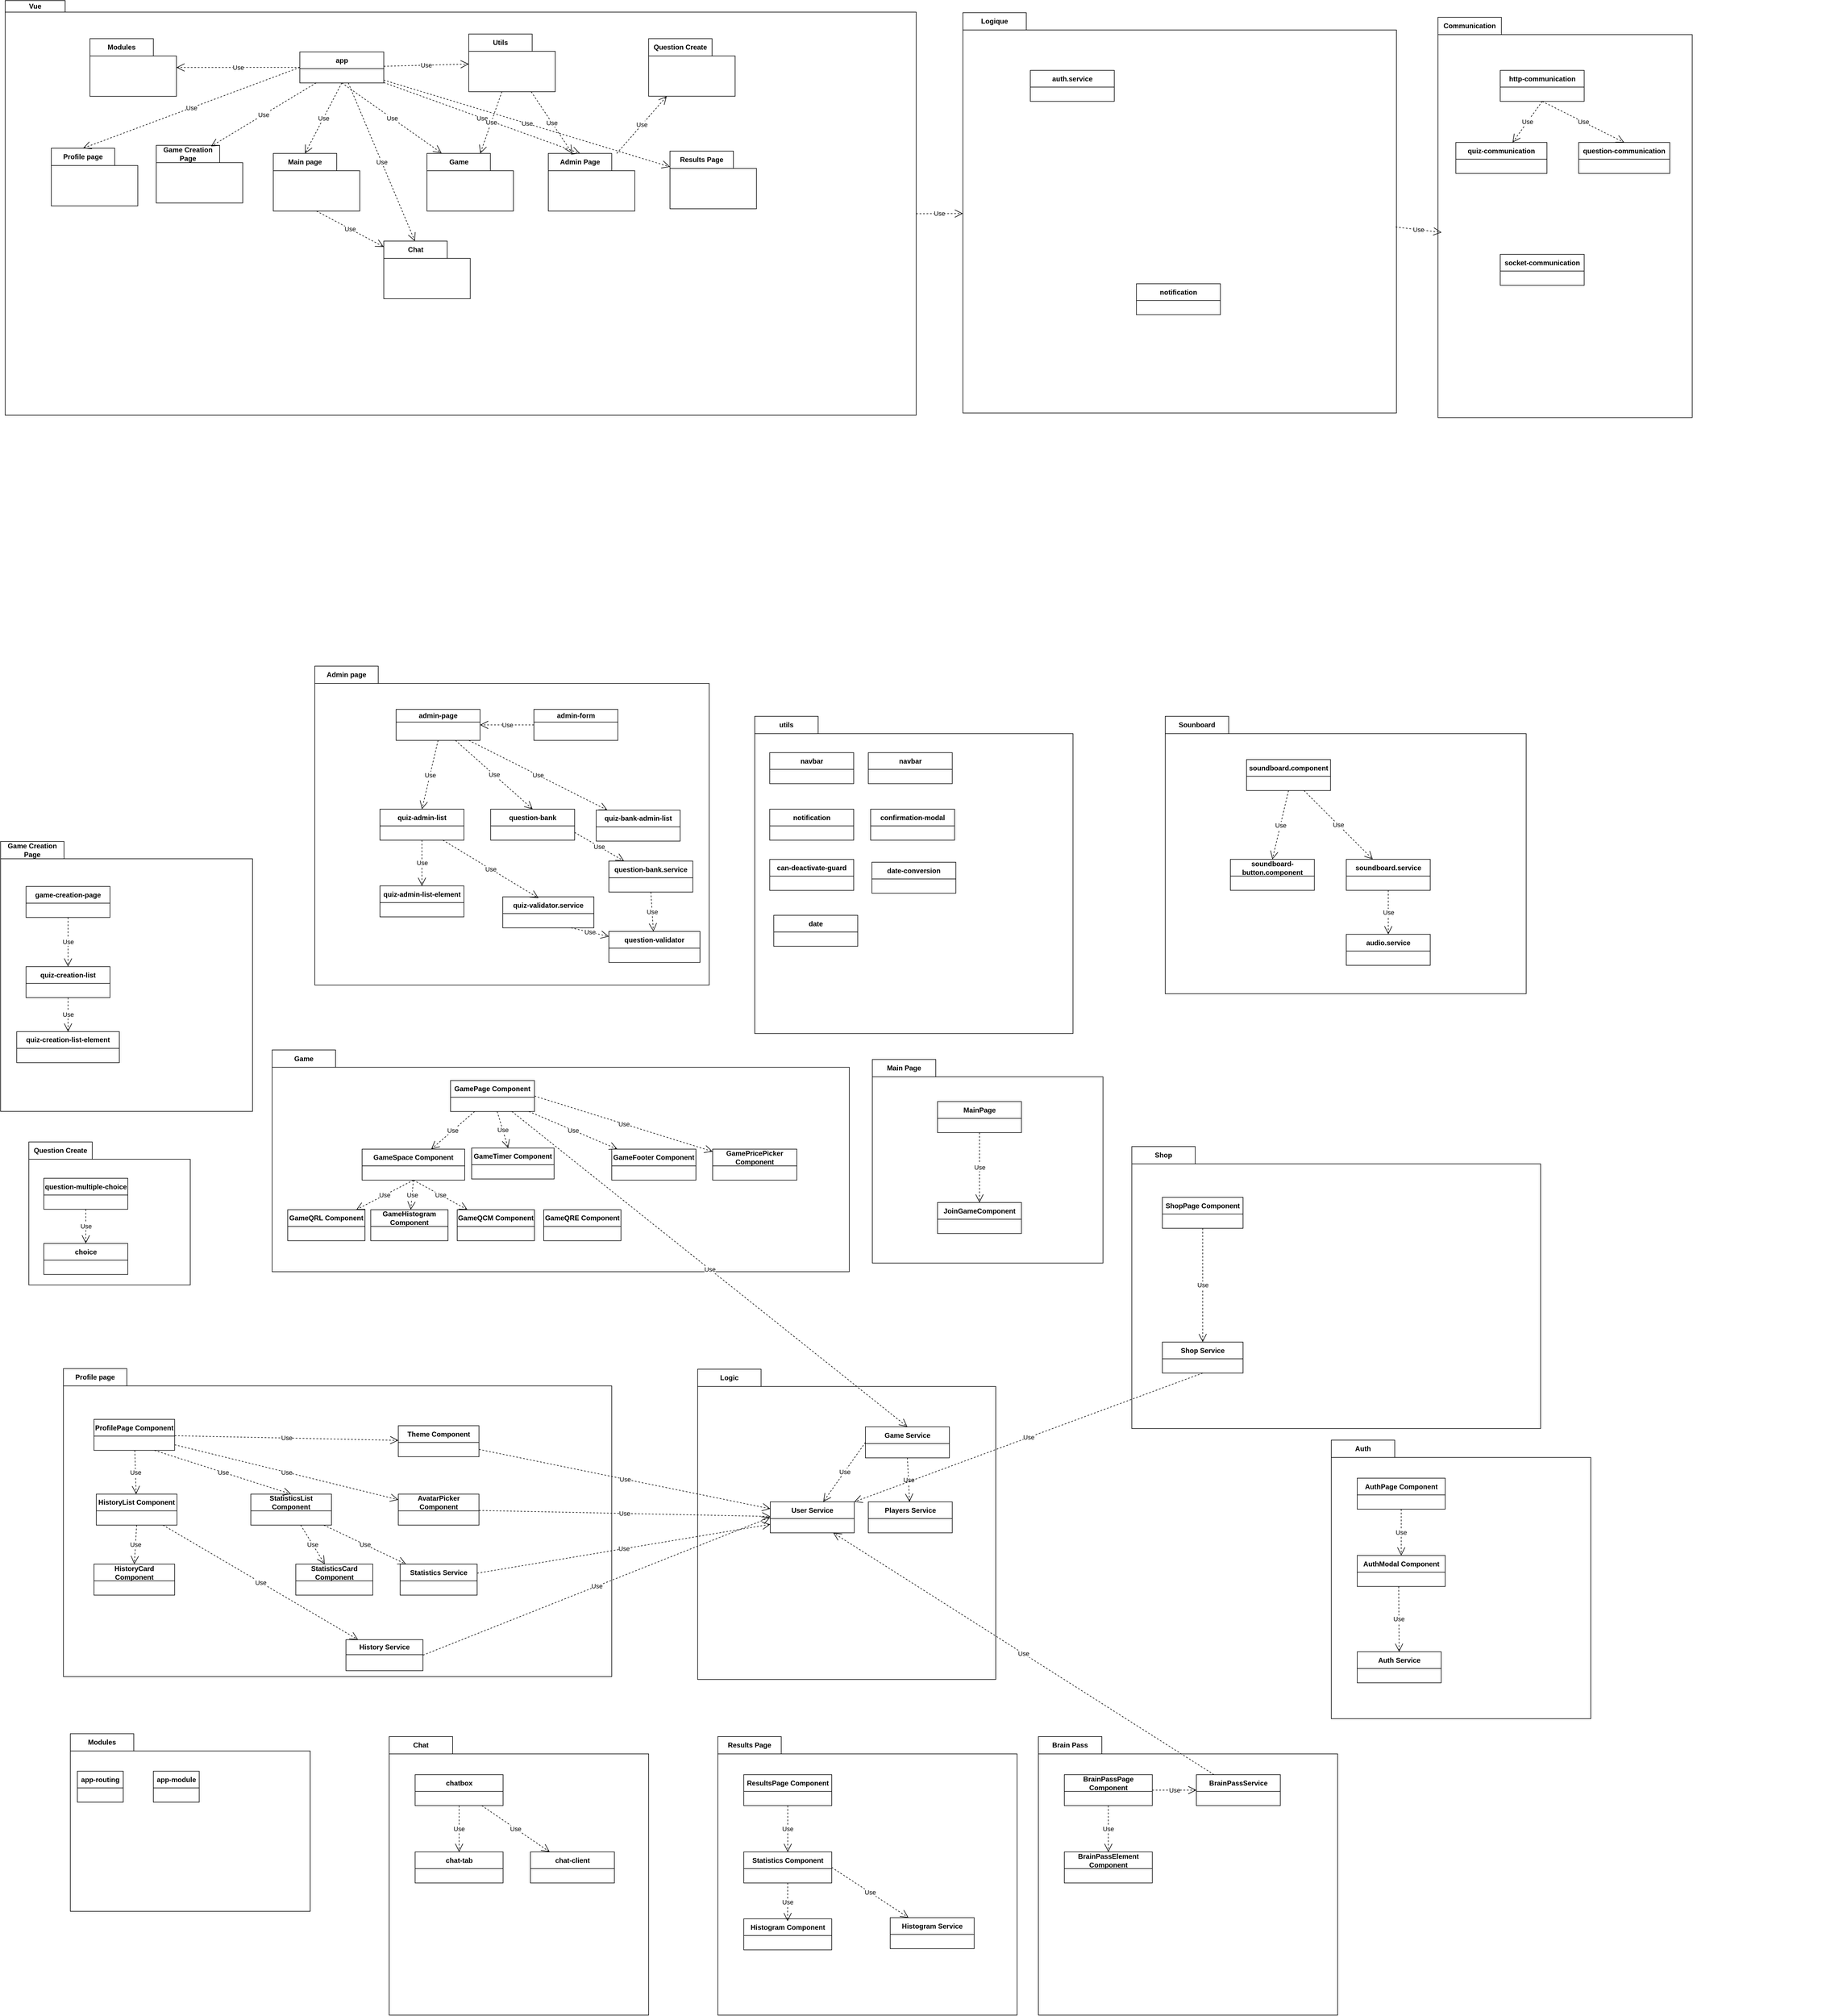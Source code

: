 <mxfile version="26.0.10">
  <diagram name="Page-1" id="VTYZQ3nmU_APvNgn6u0N">
    <mxGraphModel dx="2206" dy="1188" grid="0" gridSize="10" guides="1" tooltips="1" connect="1" arrows="1" fold="1" page="1" pageScale="1" pageWidth="5000" pageHeight="5000" math="0" shadow="0">
      <root>
        <mxCell id="0" />
        <mxCell id="1" parent="0" />
        <mxCell id="GFmlvdIAoADpp2P9gEfs-1" value="Vue" style="shape=folder;fontStyle=1;tabWidth=104;tabHeight=20;tabPosition=left;html=1;boundedLbl=1;labelInHeader=1;container=1;collapsible=0;whiteSpace=wrap;strokeColor=default;recursiveResize=0;" parent="1" vertex="1">
          <mxGeometry x="13" y="62" width="1580" height="719" as="geometry" />
        </mxCell>
        <mxCell id="GFmlvdIAoADpp2P9gEfs-47" value="Main page" style="shape=folder;fontStyle=1;tabWidth=110;tabHeight=30;tabPosition=left;html=1;boundedLbl=1;labelInHeader=1;container=1;collapsible=0;whiteSpace=wrap;" parent="GFmlvdIAoADpp2P9gEfs-1" vertex="1">
          <mxGeometry x="465" y="265" width="150" height="100" as="geometry" />
        </mxCell>
        <mxCell id="GFmlvdIAoADpp2P9gEfs-48" value="" style="html=1;strokeColor=none;resizeWidth=1;resizeHeight=1;fillColor=none;part=1;connectable=0;allowArrows=0;deletable=0;whiteSpace=wrap;" parent="GFmlvdIAoADpp2P9gEfs-47" vertex="1">
          <mxGeometry width="150" height="70" relative="1" as="geometry">
            <mxPoint y="30" as="offset" />
          </mxGeometry>
        </mxCell>
        <mxCell id="GFmlvdIAoADpp2P9gEfs-49" value="Admin Page" style="shape=folder;fontStyle=1;tabWidth=110;tabHeight=30;tabPosition=left;html=1;boundedLbl=1;labelInHeader=1;container=1;collapsible=0;whiteSpace=wrap;" parent="GFmlvdIAoADpp2P9gEfs-1" vertex="1">
          <mxGeometry x="942" y="265" width="150" height="100" as="geometry" />
        </mxCell>
        <mxCell id="GFmlvdIAoADpp2P9gEfs-50" value="" style="html=1;strokeColor=none;resizeWidth=1;resizeHeight=1;fillColor=none;part=1;connectable=0;allowArrows=0;deletable=0;whiteSpace=wrap;" parent="GFmlvdIAoADpp2P9gEfs-49" vertex="1">
          <mxGeometry width="150" height="70" relative="1" as="geometry">
            <mxPoint y="30" as="offset" />
          </mxGeometry>
        </mxCell>
        <mxCell id="GFmlvdIAoADpp2P9gEfs-56" value="app" style="swimlane;fontStyle=1;align=center;verticalAlign=middle;childLayout=stackLayout;horizontal=1;startSize=29;horizontalStack=0;resizeParent=1;resizeParentMax=0;resizeLast=0;collapsible=0;marginBottom=0;html=1;whiteSpace=wrap;" parent="GFmlvdIAoADpp2P9gEfs-1" vertex="1">
          <mxGeometry x="511" y="89" width="145.62" height="53.74" as="geometry" />
        </mxCell>
        <mxCell id="GFmlvdIAoADpp2P9gEfs-66" value="Use" style="endArrow=open;endSize=12;dashed=1;html=1;rounded=0;exitX=0.5;exitY=1;exitDx=0;exitDy=0;entryX=0;entryY=0;entryDx=55;entryDy=0;entryPerimeter=0;" parent="GFmlvdIAoADpp2P9gEfs-1" source="GFmlvdIAoADpp2P9gEfs-56" target="GFmlvdIAoADpp2P9gEfs-47" edge="1">
          <mxGeometry width="160" relative="1" as="geometry">
            <mxPoint x="361" y="341" as="sourcePoint" />
            <mxPoint x="521" y="341" as="targetPoint" />
          </mxGeometry>
        </mxCell>
        <mxCell id="GFmlvdIAoADpp2P9gEfs-68" value="Use" style="endArrow=open;endSize=12;dashed=1;html=1;rounded=0;entryX=0;entryY=0;entryDx=55;entryDy=0;entryPerimeter=0;" parent="GFmlvdIAoADpp2P9gEfs-1" source="GFmlvdIAoADpp2P9gEfs-56" target="GFmlvdIAoADpp2P9gEfs-49" edge="1">
          <mxGeometry width="160" relative="1" as="geometry">
            <mxPoint x="585" y="144" as="sourcePoint" />
            <mxPoint x="825" y="275" as="targetPoint" />
          </mxGeometry>
        </mxCell>
        <mxCell id="GFmlvdIAoADpp2P9gEfs-82" value="Utils" style="shape=folder;fontStyle=1;tabWidth=110;tabHeight=30;tabPosition=left;html=1;boundedLbl=1;labelInHeader=1;container=1;collapsible=0;whiteSpace=wrap;" parent="GFmlvdIAoADpp2P9gEfs-1" vertex="1">
          <mxGeometry x="804" y="58" width="150" height="100" as="geometry" />
        </mxCell>
        <mxCell id="GFmlvdIAoADpp2P9gEfs-83" value="" style="html=1;strokeColor=none;resizeWidth=1;resizeHeight=1;fillColor=none;part=1;connectable=0;allowArrows=0;deletable=0;whiteSpace=wrap;" parent="GFmlvdIAoADpp2P9gEfs-82" vertex="1">
          <mxGeometry width="150" height="70" relative="1" as="geometry">
            <mxPoint y="30" as="offset" />
          </mxGeometry>
        </mxCell>
        <mxCell id="GFmlvdIAoADpp2P9gEfs-87" value="Use" style="endArrow=open;endSize=12;dashed=1;html=1;rounded=0;" parent="GFmlvdIAoADpp2P9gEfs-1" source="GFmlvdIAoADpp2P9gEfs-56" target="GFmlvdIAoADpp2P9gEfs-82" edge="1">
          <mxGeometry width="160" relative="1" as="geometry">
            <mxPoint x="825" y="141" as="sourcePoint" />
            <mxPoint x="1165" y="264" as="targetPoint" />
          </mxGeometry>
        </mxCell>
        <mxCell id="GFmlvdIAoADpp2P9gEfs-88" value="Use" style="endArrow=open;endSize=12;dashed=1;html=1;rounded=0;" parent="GFmlvdIAoADpp2P9gEfs-1" source="GFmlvdIAoADpp2P9gEfs-82" target="GFmlvdIAoADpp2P9gEfs-49" edge="1">
          <mxGeometry width="160" relative="1" as="geometry">
            <mxPoint x="1160" y="207" as="sourcePoint" />
            <mxPoint x="1395" y="213" as="targetPoint" />
          </mxGeometry>
        </mxCell>
        <mxCell id="GFmlvdIAoADpp2P9gEfs-90" value="Question Create" style="shape=folder;fontStyle=1;tabWidth=110;tabHeight=30;tabPosition=left;html=1;boundedLbl=1;labelInHeader=1;container=1;collapsible=0;whiteSpace=wrap;" parent="GFmlvdIAoADpp2P9gEfs-1" vertex="1">
          <mxGeometry x="1116" y="66" width="150" height="99.87" as="geometry" />
        </mxCell>
        <mxCell id="GFmlvdIAoADpp2P9gEfs-91" value="" style="html=1;strokeColor=none;resizeWidth=1;resizeHeight=1;fillColor=none;part=1;connectable=0;allowArrows=0;deletable=0;whiteSpace=wrap;" parent="GFmlvdIAoADpp2P9gEfs-90" vertex="1">
          <mxGeometry width="150" height="69.909" relative="1" as="geometry">
            <mxPoint y="30" as="offset" />
          </mxGeometry>
        </mxCell>
        <mxCell id="GFmlvdIAoADpp2P9gEfs-92" value="Use" style="endArrow=open;endSize=12;dashed=1;html=1;rounded=0;" parent="GFmlvdIAoADpp2P9gEfs-1" source="GFmlvdIAoADpp2P9gEfs-49" target="GFmlvdIAoADpp2P9gEfs-90" edge="1">
          <mxGeometry width="160" relative="1" as="geometry">
            <mxPoint x="922" y="168" as="sourcePoint" />
            <mxPoint x="994" y="275" as="targetPoint" />
          </mxGeometry>
        </mxCell>
        <mxCell id="GFmlvdIAoADpp2P9gEfs-101" value="Game Creation Page" style="shape=folder;fontStyle=1;tabWidth=110;tabHeight=30;tabPosition=left;html=1;boundedLbl=1;labelInHeader=1;container=1;collapsible=0;whiteSpace=wrap;" parent="GFmlvdIAoADpp2P9gEfs-1" vertex="1">
          <mxGeometry x="262" y="251" width="150" height="100" as="geometry" />
        </mxCell>
        <mxCell id="GFmlvdIAoADpp2P9gEfs-102" value="" style="html=1;strokeColor=none;resizeWidth=1;resizeHeight=1;fillColor=none;part=1;connectable=0;allowArrows=0;deletable=0;whiteSpace=wrap;" parent="GFmlvdIAoADpp2P9gEfs-101" vertex="1">
          <mxGeometry width="150" height="70" relative="1" as="geometry">
            <mxPoint y="30" as="offset" />
          </mxGeometry>
        </mxCell>
        <mxCell id="GFmlvdIAoADpp2P9gEfs-103" value="Use" style="endArrow=open;endSize=12;dashed=1;html=1;rounded=0;entryX=0.633;entryY=0.018;entryDx=0;entryDy=0;entryPerimeter=0;" parent="GFmlvdIAoADpp2P9gEfs-1" source="GFmlvdIAoADpp2P9gEfs-56" target="GFmlvdIAoADpp2P9gEfs-101" edge="1">
          <mxGeometry width="160" relative="1" as="geometry">
            <mxPoint x="594" y="153" as="sourcePoint" />
            <mxPoint x="774" y="278" as="targetPoint" />
          </mxGeometry>
        </mxCell>
        <mxCell id="GFmlvdIAoADpp2P9gEfs-109" value="Game" style="shape=folder;fontStyle=1;tabWidth=110;tabHeight=30;tabPosition=left;html=1;boundedLbl=1;labelInHeader=1;container=1;collapsible=0;whiteSpace=wrap;" parent="GFmlvdIAoADpp2P9gEfs-1" vertex="1">
          <mxGeometry x="731.5" y="265" width="150" height="100" as="geometry" />
        </mxCell>
        <mxCell id="GFmlvdIAoADpp2P9gEfs-110" value="" style="html=1;strokeColor=none;resizeWidth=1;resizeHeight=1;fillColor=none;part=1;connectable=0;allowArrows=0;deletable=0;whiteSpace=wrap;" parent="GFmlvdIAoADpp2P9gEfs-109" vertex="1">
          <mxGeometry width="150" height="70" relative="1" as="geometry">
            <mxPoint y="30" as="offset" />
          </mxGeometry>
        </mxCell>
        <mxCell id="GFmlvdIAoADpp2P9gEfs-112" value="Use" style="endArrow=open;endSize=12;dashed=1;html=1;rounded=0;" parent="GFmlvdIAoADpp2P9gEfs-1" source="GFmlvdIAoADpp2P9gEfs-82" target="GFmlvdIAoADpp2P9gEfs-109" edge="1">
          <mxGeometry width="160" relative="1" as="geometry">
            <mxPoint x="610" y="148" as="sourcePoint" />
            <mxPoint x="767" y="274" as="targetPoint" />
          </mxGeometry>
        </mxCell>
        <mxCell id="GFmlvdIAoADpp2P9gEfs-111" value="Use" style="endArrow=open;endSize=12;dashed=1;html=1;rounded=0;entryX=0.169;entryY=-0.006;entryDx=0;entryDy=0;entryPerimeter=0;exitX=0.5;exitY=1;exitDx=0;exitDy=0;" parent="GFmlvdIAoADpp2P9gEfs-1" source="GFmlvdIAoADpp2P9gEfs-56" target="GFmlvdIAoADpp2P9gEfs-109" edge="1">
          <mxGeometry width="160" relative="1" as="geometry">
            <mxPoint x="421" y="-195" as="sourcePoint" />
            <mxPoint x="828" y="-58" as="targetPoint" />
          </mxGeometry>
        </mxCell>
        <mxCell id="8kQ3t3BOulMbd9fAXTqf-4" value="Profile page" style="shape=folder;fontStyle=1;tabWidth=110;tabHeight=30;tabPosition=left;html=1;boundedLbl=1;labelInHeader=1;container=1;collapsible=0;whiteSpace=wrap;" parent="GFmlvdIAoADpp2P9gEfs-1" vertex="1">
          <mxGeometry x="80" y="256" width="150" height="100" as="geometry" />
        </mxCell>
        <mxCell id="8kQ3t3BOulMbd9fAXTqf-5" value="" style="html=1;strokeColor=none;resizeWidth=1;resizeHeight=1;fillColor=none;part=1;connectable=0;allowArrows=0;deletable=0;whiteSpace=wrap;" parent="8kQ3t3BOulMbd9fAXTqf-4" vertex="1">
          <mxGeometry width="150" height="70" relative="1" as="geometry">
            <mxPoint y="30" as="offset" />
          </mxGeometry>
        </mxCell>
        <mxCell id="8kQ3t3BOulMbd9fAXTqf-8" value="Use" style="endArrow=open;endSize=12;dashed=1;html=1;rounded=0;exitX=0;exitY=0.5;exitDx=0;exitDy=0;entryX=0;entryY=0;entryDx=55;entryDy=0;entryPerimeter=0;" parent="GFmlvdIAoADpp2P9gEfs-1" source="GFmlvdIAoADpp2P9gEfs-56" target="8kQ3t3BOulMbd9fAXTqf-4" edge="1">
          <mxGeometry width="160" relative="1" as="geometry">
            <mxPoint x="231" y="272" as="sourcePoint" />
            <mxPoint x="391" y="272" as="targetPoint" />
          </mxGeometry>
        </mxCell>
        <mxCell id="8kQ3t3BOulMbd9fAXTqf-20" value="Chat" style="shape=folder;fontStyle=1;tabWidth=110;tabHeight=30;tabPosition=left;html=1;boundedLbl=1;labelInHeader=1;container=1;collapsible=0;whiteSpace=wrap;" parent="GFmlvdIAoADpp2P9gEfs-1" vertex="1">
          <mxGeometry x="656.62" y="417" width="150" height="100" as="geometry" />
        </mxCell>
        <mxCell id="8kQ3t3BOulMbd9fAXTqf-21" value="" style="html=1;strokeColor=none;resizeWidth=1;resizeHeight=1;fillColor=none;part=1;connectable=0;allowArrows=0;deletable=0;whiteSpace=wrap;" parent="8kQ3t3BOulMbd9fAXTqf-20" vertex="1">
          <mxGeometry width="150" height="70" relative="1" as="geometry">
            <mxPoint y="30" as="offset" />
          </mxGeometry>
        </mxCell>
        <mxCell id="8kQ3t3BOulMbd9fAXTqf-22" value="Use" style="endArrow=open;endSize=12;dashed=1;html=1;rounded=0;" parent="GFmlvdIAoADpp2P9gEfs-1" source="GFmlvdIAoADpp2P9gEfs-56" target="8kQ3t3BOulMbd9fAXTqf-20" edge="1">
          <mxGeometry width="160" relative="1" as="geometry">
            <mxPoint x="461" y="250" as="sourcePoint" />
            <mxPoint x="621" y="250" as="targetPoint" />
          </mxGeometry>
        </mxCell>
        <mxCell id="8kQ3t3BOulMbd9fAXTqf-23" value="Use" style="endArrow=open;endSize=12;dashed=1;html=1;rounded=0;exitX=0.5;exitY=1;exitDx=0;exitDy=0;exitPerimeter=0;" parent="GFmlvdIAoADpp2P9gEfs-1" source="GFmlvdIAoADpp2P9gEfs-47" target="8kQ3t3BOulMbd9fAXTqf-20" edge="1">
          <mxGeometry width="160" relative="1" as="geometry">
            <mxPoint x="461" y="250" as="sourcePoint" />
            <mxPoint x="621" y="250" as="targetPoint" />
          </mxGeometry>
        </mxCell>
        <mxCell id="8kQ3t3BOulMbd9fAXTqf-38" value="Modules" style="shape=folder;fontStyle=1;tabWidth=110;tabHeight=30;tabPosition=left;html=1;boundedLbl=1;labelInHeader=1;container=1;collapsible=0;whiteSpace=wrap;" parent="GFmlvdIAoADpp2P9gEfs-1" vertex="1">
          <mxGeometry x="147" y="66" width="150" height="100" as="geometry" />
        </mxCell>
        <mxCell id="8kQ3t3BOulMbd9fAXTqf-39" value="" style="html=1;strokeColor=none;resizeWidth=1;resizeHeight=1;fillColor=none;part=1;connectable=0;allowArrows=0;deletable=0;whiteSpace=wrap;" parent="8kQ3t3BOulMbd9fAXTqf-38" vertex="1">
          <mxGeometry width="150" height="70" relative="1" as="geometry">
            <mxPoint y="30" as="offset" />
          </mxGeometry>
        </mxCell>
        <mxCell id="8kQ3t3BOulMbd9fAXTqf-40" value="Use" style="endArrow=open;endSize=12;dashed=1;html=1;rounded=0;" parent="GFmlvdIAoADpp2P9gEfs-1" source="GFmlvdIAoADpp2P9gEfs-56" target="8kQ3t3BOulMbd9fAXTqf-38" edge="1">
          <mxGeometry width="160" relative="1" as="geometry">
            <mxPoint x="521" y="126" as="sourcePoint" />
            <mxPoint x="145" y="266" as="targetPoint" />
          </mxGeometry>
        </mxCell>
        <mxCell id="8kQ3t3BOulMbd9fAXTqf-51" value="Results Page" style="shape=folder;fontStyle=1;tabWidth=110;tabHeight=30;tabPosition=left;html=1;boundedLbl=1;labelInHeader=1;container=1;collapsible=0;whiteSpace=wrap;" parent="GFmlvdIAoADpp2P9gEfs-1" vertex="1">
          <mxGeometry x="1153" y="261" width="150" height="100" as="geometry" />
        </mxCell>
        <mxCell id="8kQ3t3BOulMbd9fAXTqf-52" value="" style="html=1;strokeColor=none;resizeWidth=1;resizeHeight=1;fillColor=none;part=1;connectable=0;allowArrows=0;deletable=0;whiteSpace=wrap;" parent="8kQ3t3BOulMbd9fAXTqf-51" vertex="1">
          <mxGeometry width="150" height="70" relative="1" as="geometry">
            <mxPoint y="30" as="offset" />
          </mxGeometry>
        </mxCell>
        <mxCell id="8kQ3t3BOulMbd9fAXTqf-53" value="Use" style="endArrow=open;endSize=12;dashed=1;html=1;rounded=0;" parent="GFmlvdIAoADpp2P9gEfs-1" source="GFmlvdIAoADpp2P9gEfs-56" target="8kQ3t3BOulMbd9fAXTqf-51" edge="1">
          <mxGeometry width="160" relative="1" as="geometry">
            <mxPoint x="667" y="152" as="sourcePoint" />
            <mxPoint x="1007" y="275" as="targetPoint" />
          </mxGeometry>
        </mxCell>
        <mxCell id="GFmlvdIAoADpp2P9gEfs-51" value="Main Page" style="shape=folder;fontStyle=1;tabWidth=110;tabHeight=30;tabPosition=left;html=1;boundedLbl=1;labelInHeader=1;container=1;collapsible=0;whiteSpace=wrap;recursiveResize=0;" parent="1" vertex="1">
          <mxGeometry x="1517" y="1898" width="400" height="353" as="geometry" />
        </mxCell>
        <mxCell id="GFmlvdIAoADpp2P9gEfs-52" value="" style="html=1;strokeColor=none;resizeWidth=1;resizeHeight=1;fillColor=none;part=1;connectable=0;allowArrows=0;deletable=0;whiteSpace=wrap;" parent="GFmlvdIAoADpp2P9gEfs-51" vertex="1">
          <mxGeometry width="454" height="318" relative="1" as="geometry">
            <mxPoint y="30" as="offset" />
          </mxGeometry>
        </mxCell>
        <mxCell id="GFmlvdIAoADpp2P9gEfs-29" value="MainPage" style="swimlane;fontStyle=1;align=center;verticalAlign=middle;childLayout=stackLayout;horizontal=1;startSize=29;horizontalStack=0;resizeParent=1;resizeParentMax=0;resizeLast=0;collapsible=0;marginBottom=0;html=1;whiteSpace=wrap;" parent="GFmlvdIAoADpp2P9gEfs-51" vertex="1">
          <mxGeometry x="113" y="73" width="145.62" height="53.74" as="geometry" />
        </mxCell>
        <mxCell id="GFmlvdIAoADpp2P9gEfs-54" value="JoinGameComponent" style="swimlane;fontStyle=1;align=center;verticalAlign=middle;childLayout=stackLayout;horizontal=1;startSize=29;horizontalStack=0;resizeParent=1;resizeParentMax=0;resizeLast=0;collapsible=0;marginBottom=0;html=1;whiteSpace=wrap;" parent="GFmlvdIAoADpp2P9gEfs-51" vertex="1">
          <mxGeometry x="113" y="248" width="145.62" height="53.74" as="geometry" />
        </mxCell>
        <mxCell id="GFmlvdIAoADpp2P9gEfs-55" value="Use" style="endArrow=open;endSize=12;dashed=1;html=1;rounded=0;exitX=0.5;exitY=1;exitDx=0;exitDy=0;entryX=0.5;entryY=0;entryDx=0;entryDy=0;" parent="GFmlvdIAoADpp2P9gEfs-51" source="GFmlvdIAoADpp2P9gEfs-29" target="GFmlvdIAoADpp2P9gEfs-54" edge="1">
          <mxGeometry width="160" relative="1" as="geometry">
            <mxPoint x="80" y="234" as="sourcePoint" />
            <mxPoint x="240" y="234" as="targetPoint" />
          </mxGeometry>
        </mxCell>
        <mxCell id="GFmlvdIAoADpp2P9gEfs-69" value="Admin page" style="shape=folder;fontStyle=1;tabWidth=110;tabHeight=30;tabPosition=left;html=1;boundedLbl=1;labelInHeader=1;container=1;collapsible=0;whiteSpace=wrap;recursiveResize=0;" parent="1" vertex="1">
          <mxGeometry x="550" y="1216" width="684" height="553" as="geometry" />
        </mxCell>
        <mxCell id="GFmlvdIAoADpp2P9gEfs-70" value="" style="html=1;strokeColor=none;resizeWidth=1;resizeHeight=1;fillColor=none;part=1;connectable=0;allowArrows=0;deletable=0;whiteSpace=wrap;" parent="GFmlvdIAoADpp2P9gEfs-69" vertex="1">
          <mxGeometry width="454" height="318" relative="1" as="geometry">
            <mxPoint y="30" as="offset" />
          </mxGeometry>
        </mxCell>
        <mxCell id="GFmlvdIAoADpp2P9gEfs-71" value="admin-page" style="swimlane;fontStyle=1;align=center;verticalAlign=middle;childLayout=stackLayout;horizontal=1;startSize=22;horizontalStack=0;resizeParent=1;resizeParentMax=0;resizeLast=0;collapsible=0;marginBottom=0;html=1;whiteSpace=wrap;" parent="GFmlvdIAoADpp2P9gEfs-69" vertex="1">
          <mxGeometry x="141" y="75" width="145.62" height="53.74" as="geometry" />
        </mxCell>
        <mxCell id="GFmlvdIAoADpp2P9gEfs-72" value="quiz-admin-list" style="swimlane;fontStyle=1;align=center;verticalAlign=middle;childLayout=stackLayout;horizontal=1;startSize=29;horizontalStack=0;resizeParent=1;resizeParentMax=0;resizeLast=0;collapsible=0;marginBottom=0;html=1;whiteSpace=wrap;" parent="GFmlvdIAoADpp2P9gEfs-69" vertex="1">
          <mxGeometry x="113" y="248" width="145.62" height="53.74" as="geometry" />
        </mxCell>
        <mxCell id="GFmlvdIAoADpp2P9gEfs-73" value="Use" style="endArrow=open;endSize=12;dashed=1;html=1;rounded=0;exitX=0.5;exitY=1;exitDx=0;exitDy=0;entryX=0.5;entryY=0;entryDx=0;entryDy=0;" parent="GFmlvdIAoADpp2P9gEfs-69" source="GFmlvdIAoADpp2P9gEfs-71" target="GFmlvdIAoADpp2P9gEfs-72" edge="1">
          <mxGeometry width="160" relative="1" as="geometry">
            <mxPoint x="80" y="234" as="sourcePoint" />
            <mxPoint x="240" y="234" as="targetPoint" />
          </mxGeometry>
        </mxCell>
        <mxCell id="GFmlvdIAoADpp2P9gEfs-75" value="question-bank" style="swimlane;fontStyle=1;align=center;verticalAlign=middle;childLayout=stackLayout;horizontal=1;startSize=29;horizontalStack=0;resizeParent=1;resizeParentMax=0;resizeLast=0;collapsible=0;marginBottom=0;html=1;whiteSpace=wrap;" parent="GFmlvdIAoADpp2P9gEfs-69" vertex="1">
          <mxGeometry x="305" y="248" width="145.62" height="53.74" as="geometry" />
        </mxCell>
        <mxCell id="GFmlvdIAoADpp2P9gEfs-77" value="Use" style="endArrow=open;endSize=12;dashed=1;html=1;rounded=0;exitX=0.5;exitY=1;exitDx=0;exitDy=0;" parent="GFmlvdIAoADpp2P9gEfs-69" source="GFmlvdIAoADpp2P9gEfs-72" target="GFmlvdIAoADpp2P9gEfs-78" edge="1">
          <mxGeometry width="160" relative="1" as="geometry">
            <mxPoint x="251" y="208" as="sourcePoint" />
            <mxPoint x="189" y="383" as="targetPoint" />
          </mxGeometry>
        </mxCell>
        <mxCell id="GFmlvdIAoADpp2P9gEfs-78" value="quiz-admin-list-element" style="swimlane;fontStyle=1;align=center;verticalAlign=middle;childLayout=stackLayout;horizontal=1;startSize=29;horizontalStack=0;resizeParent=1;resizeParentMax=0;resizeLast=0;collapsible=0;marginBottom=0;html=1;whiteSpace=wrap;" parent="GFmlvdIAoADpp2P9gEfs-69" vertex="1">
          <mxGeometry x="113" y="381" width="145.62" height="53.74" as="geometry" />
        </mxCell>
        <mxCell id="GFmlvdIAoADpp2P9gEfs-76" value="Use" style="endArrow=open;endSize=12;dashed=1;html=1;rounded=0;entryX=0.5;entryY=0;entryDx=0;entryDy=0;" parent="GFmlvdIAoADpp2P9gEfs-69" source="GFmlvdIAoADpp2P9gEfs-71" target="GFmlvdIAoADpp2P9gEfs-75" edge="1">
          <mxGeometry width="160" relative="1" as="geometry">
            <mxPoint x="214" y="125" as="sourcePoint" />
            <mxPoint x="196" y="258" as="targetPoint" />
          </mxGeometry>
        </mxCell>
        <mxCell id="GFmlvdIAoADpp2P9gEfs-142" value="quiz-bank-admin-list" style="swimlane;fontStyle=1;align=center;verticalAlign=middle;childLayout=stackLayout;horizontal=1;startSize=29;horizontalStack=0;resizeParent=1;resizeParentMax=0;resizeLast=0;collapsible=0;marginBottom=0;html=1;whiteSpace=wrap;" parent="GFmlvdIAoADpp2P9gEfs-69" vertex="1">
          <mxGeometry x="488" y="249.63" width="145.62" height="53.74" as="geometry" />
        </mxCell>
        <mxCell id="GFmlvdIAoADpp2P9gEfs-143" value="Use" style="endArrow=open;endSize=12;dashed=1;html=1;rounded=0;" parent="GFmlvdIAoADpp2P9gEfs-69" source="GFmlvdIAoADpp2P9gEfs-71" target="GFmlvdIAoADpp2P9gEfs-142" edge="1">
          <mxGeometry width="160" relative="1" as="geometry">
            <mxPoint x="254" y="139" as="sourcePoint" />
            <mxPoint x="388" y="258" as="targetPoint" />
          </mxGeometry>
        </mxCell>
        <mxCell id="8kQ3t3BOulMbd9fAXTqf-1" value="admin-form" style="swimlane;fontStyle=1;align=center;verticalAlign=middle;childLayout=stackLayout;horizontal=1;startSize=22;horizontalStack=0;resizeParent=1;resizeParentMax=0;resizeLast=0;collapsible=0;marginBottom=0;html=1;whiteSpace=wrap;" parent="GFmlvdIAoADpp2P9gEfs-69" vertex="1">
          <mxGeometry x="380" y="75" width="145.62" height="53.74" as="geometry" />
        </mxCell>
        <mxCell id="8kQ3t3BOulMbd9fAXTqf-2" value="Use" style="endArrow=open;endSize=12;dashed=1;html=1;rounded=0;exitX=0;exitY=0.5;exitDx=0;exitDy=0;entryX=1;entryY=0.5;entryDx=0;entryDy=0;" parent="GFmlvdIAoADpp2P9gEfs-69" source="8kQ3t3BOulMbd9fAXTqf-1" target="GFmlvdIAoADpp2P9gEfs-71" edge="1">
          <mxGeometry width="160" relative="1" as="geometry">
            <mxPoint x="277" y="139" as="sourcePoint" />
            <mxPoint x="517" y="260" as="targetPoint" />
          </mxGeometry>
        </mxCell>
        <mxCell id="ZUoT_b0gBWeLPFFbj2vS-19" value="quiz-validator.service" style="swimlane;fontStyle=1;align=center;verticalAlign=middle;childLayout=stackLayout;horizontal=1;startSize=29;horizontalStack=0;resizeParent=1;resizeParentMax=0;resizeLast=0;collapsible=0;marginBottom=0;html=1;whiteSpace=wrap;" parent="GFmlvdIAoADpp2P9gEfs-69" vertex="1">
          <mxGeometry x="326" y="400" width="158" height="53.74" as="geometry" />
        </mxCell>
        <mxCell id="ZUoT_b0gBWeLPFFbj2vS-20" value="Use" style="endArrow=open;endSize=12;dashed=1;html=1;rounded=0;entryX=0.392;entryY=0.039;entryDx=0;entryDy=0;entryPerimeter=0;exitX=0.75;exitY=1;exitDx=0;exitDy=0;" parent="GFmlvdIAoADpp2P9gEfs-69" source="GFmlvdIAoADpp2P9gEfs-72" target="ZUoT_b0gBWeLPFFbj2vS-19" edge="1">
          <mxGeometry width="160" relative="1" as="geometry">
            <mxPoint x="391" y="304" as="sourcePoint" />
            <mxPoint x="395" y="497" as="targetPoint" />
          </mxGeometry>
        </mxCell>
        <mxCell id="ZUoT_b0gBWeLPFFbj2vS-21" value="Use" style="endArrow=open;endSize=12;dashed=1;html=1;rounded=0;exitX=0.5;exitY=1;exitDx=0;exitDy=0;" parent="GFmlvdIAoADpp2P9gEfs-69" source="8kQ3t3BOulMbd9fAXTqf-117" target="8kQ3t3BOulMbd9fAXTqf-134" edge="1">
          <mxGeometry width="160" relative="1" as="geometry">
            <mxPoint x="128" y="392" as="sourcePoint" />
            <mxPoint x="288" y="392" as="targetPoint" />
          </mxGeometry>
        </mxCell>
        <mxCell id="8kQ3t3BOulMbd9fAXTqf-134" value="question-validator" style="swimlane;fontStyle=1;align=center;verticalAlign=middle;childLayout=stackLayout;horizontal=1;startSize=29;horizontalStack=0;resizeParent=1;resizeParentMax=0;resizeLast=0;collapsible=0;marginBottom=0;html=1;whiteSpace=wrap;" parent="GFmlvdIAoADpp2P9gEfs-69" vertex="1">
          <mxGeometry x="510" y="460" width="158" height="53.74" as="geometry" />
        </mxCell>
        <mxCell id="ZUoT_b0gBWeLPFFbj2vS-22" value="Use" style="endArrow=open;endSize=12;dashed=1;html=1;rounded=0;exitX=0.75;exitY=1;exitDx=0;exitDy=0;" parent="GFmlvdIAoADpp2P9gEfs-69" source="ZUoT_b0gBWeLPFFbj2vS-19" target="8kQ3t3BOulMbd9fAXTqf-134" edge="1">
          <mxGeometry width="160" relative="1" as="geometry">
            <mxPoint x="521" y="252" as="sourcePoint" />
            <mxPoint x="681" y="252" as="targetPoint" />
          </mxGeometry>
        </mxCell>
        <mxCell id="8kQ3t3BOulMbd9fAXTqf-117" value="question-bank.service" style="swimlane;fontStyle=1;align=center;verticalAlign=middle;childLayout=stackLayout;horizontal=1;startSize=29;horizontalStack=0;resizeParent=1;resizeParentMax=0;resizeLast=0;collapsible=0;marginBottom=0;html=1;whiteSpace=wrap;" parent="GFmlvdIAoADpp2P9gEfs-69" vertex="1">
          <mxGeometry x="510" y="338" width="145.62" height="53.74" as="geometry" />
        </mxCell>
        <mxCell id="ZUoT_b0gBWeLPFFbj2vS-26" value="Use" style="endArrow=open;endSize=12;dashed=1;html=1;rounded=0;exitX=1;exitY=0.75;exitDx=0;exitDy=0;" parent="GFmlvdIAoADpp2P9gEfs-69" source="GFmlvdIAoADpp2P9gEfs-75" target="8kQ3t3BOulMbd9fAXTqf-117" edge="1">
          <mxGeometry width="160" relative="1" as="geometry">
            <mxPoint x="313" y="334" as="sourcePoint" />
            <mxPoint x="473" y="334" as="targetPoint" />
          </mxGeometry>
        </mxCell>
        <mxCell id="GFmlvdIAoADpp2P9gEfs-84" value="utils" style="shape=folder;fontStyle=1;tabWidth=110;tabHeight=30;tabPosition=left;html=1;boundedLbl=1;labelInHeader=1;container=1;collapsible=0;whiteSpace=wrap;recursiveResize=0;" parent="1" vertex="1">
          <mxGeometry x="1313" y="1303" width="552" height="550" as="geometry" />
        </mxCell>
        <mxCell id="GFmlvdIAoADpp2P9gEfs-85" value="" style="html=1;strokeColor=none;resizeWidth=1;resizeHeight=1;fillColor=none;part=1;connectable=0;allowArrows=0;deletable=0;whiteSpace=wrap;" parent="GFmlvdIAoADpp2P9gEfs-84" vertex="1">
          <mxGeometry width="552" height="395.5" relative="1" as="geometry">
            <mxPoint y="30" as="offset" />
          </mxGeometry>
        </mxCell>
        <mxCell id="GFmlvdIAoADpp2P9gEfs-58" value="navbar" style="swimlane;fontStyle=1;align=center;verticalAlign=middle;childLayout=stackLayout;horizontal=1;startSize=29;horizontalStack=0;resizeParent=1;resizeParentMax=0;resizeLast=0;collapsible=0;marginBottom=0;html=1;whiteSpace=wrap;" parent="GFmlvdIAoADpp2P9gEfs-84" vertex="1">
          <mxGeometry x="26" y="63" width="145.62" height="53.74" as="geometry" />
        </mxCell>
        <mxCell id="GFmlvdIAoADpp2P9gEfs-57" value="notification" style="swimlane;fontStyle=1;align=center;verticalAlign=middle;childLayout=stackLayout;horizontal=1;startSize=29;horizontalStack=0;resizeParent=1;resizeParentMax=0;resizeLast=0;collapsible=0;marginBottom=0;html=1;whiteSpace=wrap;" parent="GFmlvdIAoADpp2P9gEfs-84" vertex="1">
          <mxGeometry x="26" y="161" width="145.62" height="53.74" as="geometry" />
        </mxCell>
        <mxCell id="GFmlvdIAoADpp2P9gEfs-86" value="navbar" style="swimlane;fontStyle=1;align=center;verticalAlign=middle;childLayout=stackLayout;horizontal=1;startSize=29;horizontalStack=0;resizeParent=1;resizeParentMax=0;resizeLast=0;collapsible=0;marginBottom=0;html=1;whiteSpace=wrap;" parent="GFmlvdIAoADpp2P9gEfs-84" vertex="1">
          <mxGeometry x="197" y="63" width="145.62" height="53.74" as="geometry" />
        </mxCell>
        <mxCell id="8kQ3t3BOulMbd9fAXTqf-3" value="confirmation-modal" style="swimlane;fontStyle=1;align=center;verticalAlign=middle;childLayout=stackLayout;horizontal=1;startSize=29;horizontalStack=0;resizeParent=1;resizeParentMax=0;resizeLast=0;collapsible=0;marginBottom=0;html=1;whiteSpace=wrap;" parent="GFmlvdIAoADpp2P9gEfs-84" vertex="1">
          <mxGeometry x="201" y="161" width="145.62" height="53.74" as="geometry" />
        </mxCell>
        <mxCell id="8kQ3t3BOulMbd9fAXTqf-34" value="can-deactivate-guard" style="swimlane;fontStyle=1;align=center;verticalAlign=middle;childLayout=stackLayout;horizontal=1;startSize=29;horizontalStack=0;resizeParent=1;resizeParentMax=0;resizeLast=0;collapsible=0;marginBottom=0;html=1;whiteSpace=wrap;" parent="GFmlvdIAoADpp2P9gEfs-84" vertex="1">
          <mxGeometry x="26" y="248.13" width="145.62" height="53.74" as="geometry" />
        </mxCell>
        <mxCell id="8kQ3t3BOulMbd9fAXTqf-36" value="date-conversion" style="swimlane;fontStyle=1;align=center;verticalAlign=middle;childLayout=stackLayout;horizontal=1;startSize=29;horizontalStack=0;resizeParent=1;resizeParentMax=0;resizeLast=0;collapsible=0;marginBottom=0;html=1;whiteSpace=wrap;" parent="GFmlvdIAoADpp2P9gEfs-84" vertex="1">
          <mxGeometry x="203.19" y="253" width="145.62" height="53.74" as="geometry" />
        </mxCell>
        <mxCell id="8kQ3t3BOulMbd9fAXTqf-107" value="date" style="swimlane;fontStyle=1;align=center;verticalAlign=middle;childLayout=stackLayout;horizontal=1;startSize=29;horizontalStack=0;resizeParent=1;resizeParentMax=0;resizeLast=0;collapsible=0;marginBottom=0;html=1;whiteSpace=wrap;" parent="GFmlvdIAoADpp2P9gEfs-84" vertex="1">
          <mxGeometry x="33" y="345" width="145.62" height="53.74" as="geometry" />
        </mxCell>
        <mxCell id="GFmlvdIAoADpp2P9gEfs-94" value="Question Create" style="shape=folder;fontStyle=1;tabWidth=110;tabHeight=30;tabPosition=left;html=1;boundedLbl=1;labelInHeader=1;container=1;collapsible=0;whiteSpace=wrap;recursiveResize=0;" parent="1" vertex="1">
          <mxGeometry x="54" y="2041" width="280" height="248" as="geometry" />
        </mxCell>
        <mxCell id="GFmlvdIAoADpp2P9gEfs-95" value="" style="html=1;strokeColor=none;resizeWidth=1;resizeHeight=1;fillColor=none;part=1;connectable=0;allowArrows=0;deletable=0;whiteSpace=wrap;" parent="GFmlvdIAoADpp2P9gEfs-94" vertex="1">
          <mxGeometry width="552" height="395.5" relative="1" as="geometry">
            <mxPoint y="30" as="offset" />
          </mxGeometry>
        </mxCell>
        <mxCell id="GFmlvdIAoADpp2P9gEfs-96" value="question-multiple-choice" style="swimlane;fontStyle=1;align=center;verticalAlign=middle;childLayout=stackLayout;horizontal=1;startSize=29;horizontalStack=0;resizeParent=1;resizeParentMax=0;resizeLast=0;collapsible=0;marginBottom=0;html=1;whiteSpace=wrap;" parent="GFmlvdIAoADpp2P9gEfs-94" vertex="1">
          <mxGeometry x="26" y="63" width="145.62" height="53.74" as="geometry" />
        </mxCell>
        <mxCell id="GFmlvdIAoADpp2P9gEfs-98" value="choice" style="swimlane;fontStyle=1;align=center;verticalAlign=middle;childLayout=stackLayout;horizontal=1;startSize=29;horizontalStack=0;resizeParent=1;resizeParentMax=0;resizeLast=0;collapsible=0;marginBottom=0;html=1;whiteSpace=wrap;" parent="GFmlvdIAoADpp2P9gEfs-94" vertex="1">
          <mxGeometry x="26" y="176" width="145.62" height="53.74" as="geometry" />
        </mxCell>
        <mxCell id="GFmlvdIAoADpp2P9gEfs-100" value="Use" style="endArrow=open;endSize=12;dashed=1;html=1;rounded=0;exitX=0.5;exitY=1;exitDx=0;exitDy=0;entryX=0.5;entryY=0;entryDx=0;entryDy=0;" parent="GFmlvdIAoADpp2P9gEfs-94" source="GFmlvdIAoADpp2P9gEfs-96" target="GFmlvdIAoADpp2P9gEfs-98" edge="1">
          <mxGeometry width="160" relative="1" as="geometry">
            <mxPoint x="31" y="104" as="sourcePoint" />
            <mxPoint x="191" y="104" as="targetPoint" />
          </mxGeometry>
        </mxCell>
        <mxCell id="GFmlvdIAoADpp2P9gEfs-104" value="Game Creation Page" style="shape=folder;fontStyle=1;tabWidth=110;tabHeight=30;tabPosition=left;html=1;boundedLbl=1;labelInHeader=1;container=1;collapsible=0;whiteSpace=wrap;" parent="1" vertex="1">
          <mxGeometry x="5" y="1520" width="437" height="468" as="geometry" />
        </mxCell>
        <mxCell id="GFmlvdIAoADpp2P9gEfs-105" value="" style="html=1;strokeColor=none;resizeWidth=1;resizeHeight=1;fillColor=none;part=1;connectable=0;allowArrows=0;deletable=0;whiteSpace=wrap;" parent="GFmlvdIAoADpp2P9gEfs-104" vertex="1">
          <mxGeometry width="437" height="327.6" relative="1" as="geometry">
            <mxPoint y="30" as="offset" />
          </mxGeometry>
        </mxCell>
        <mxCell id="GFmlvdIAoADpp2P9gEfs-106" value="quiz-creation-list" style="swimlane;fontStyle=1;align=center;verticalAlign=middle;childLayout=stackLayout;horizontal=1;startSize=29;horizontalStack=0;resizeParent=1;resizeParentMax=0;resizeLast=0;collapsible=0;marginBottom=0;html=1;whiteSpace=wrap;" parent="GFmlvdIAoADpp2P9gEfs-104" vertex="1">
          <mxGeometry x="44.19" y="217" width="145.62" height="53.74" as="geometry" />
        </mxCell>
        <mxCell id="GFmlvdIAoADpp2P9gEfs-107" value="quiz-creation-list-element" style="swimlane;fontStyle=1;align=center;verticalAlign=middle;childLayout=stackLayout;horizontal=1;startSize=29;horizontalStack=0;resizeParent=1;resizeParentMax=0;resizeLast=0;collapsible=0;marginBottom=0;html=1;whiteSpace=wrap;" parent="GFmlvdIAoADpp2P9gEfs-104" vertex="1">
          <mxGeometry x="28" y="329.74" width="178" height="53.74" as="geometry" />
        </mxCell>
        <mxCell id="GFmlvdIAoADpp2P9gEfs-108" value="Use" style="endArrow=open;endSize=12;dashed=1;html=1;rounded=0;" parent="GFmlvdIAoADpp2P9gEfs-104" source="GFmlvdIAoADpp2P9gEfs-106" target="GFmlvdIAoADpp2P9gEfs-107" edge="1">
          <mxGeometry width="160" relative="1" as="geometry">
            <mxPoint x="169" y="195" as="sourcePoint" />
            <mxPoint x="141" y="202" as="targetPoint" />
          </mxGeometry>
        </mxCell>
        <mxCell id="GFmlvdIAoADpp2P9gEfs-144" value="game-creation-page" style="swimlane;fontStyle=1;align=center;verticalAlign=middle;childLayout=stackLayout;horizontal=1;startSize=29;horizontalStack=0;resizeParent=1;resizeParentMax=0;resizeLast=0;collapsible=0;marginBottom=0;html=1;whiteSpace=wrap;" parent="GFmlvdIAoADpp2P9gEfs-104" vertex="1">
          <mxGeometry x="44.19" y="78" width="145.62" height="53.74" as="geometry" />
        </mxCell>
        <mxCell id="GFmlvdIAoADpp2P9gEfs-145" value="Use" style="endArrow=open;endSize=12;dashed=1;html=1;rounded=0;" parent="GFmlvdIAoADpp2P9gEfs-104" source="GFmlvdIAoADpp2P9gEfs-144" target="GFmlvdIAoADpp2P9gEfs-106" edge="1">
          <mxGeometry width="160" relative="1" as="geometry">
            <mxPoint x="127" y="281" as="sourcePoint" />
            <mxPoint x="127" y="340" as="targetPoint" />
          </mxGeometry>
        </mxCell>
        <mxCell id="GFmlvdIAoADpp2P9gEfs-113" value="Game" style="shape=folder;fontStyle=1;tabWidth=110;tabHeight=30;tabPosition=left;html=1;boundedLbl=1;labelInHeader=1;container=1;collapsible=0;whiteSpace=wrap;recursiveResize=0;" parent="1" vertex="1">
          <mxGeometry x="476" y="1881.5" width="1001" height="384.5" as="geometry" />
        </mxCell>
        <mxCell id="GFmlvdIAoADpp2P9gEfs-114" value="" style="html=1;strokeColor=none;resizeWidth=1;resizeHeight=1;fillColor=none;part=1;connectable=0;allowArrows=0;deletable=0;whiteSpace=wrap;" parent="GFmlvdIAoADpp2P9gEfs-113" vertex="1">
          <mxGeometry width="437" height="327.6" relative="1" as="geometry">
            <mxPoint y="30" as="offset" />
          </mxGeometry>
        </mxCell>
        <mxCell id="GFmlvdIAoADpp2P9gEfs-115" value="GamePage Component" style="swimlane;fontStyle=1;align=center;verticalAlign=middle;childLayout=stackLayout;horizontal=1;startSize=29;horizontalStack=0;resizeParent=1;resizeParentMax=0;resizeLast=0;collapsible=0;marginBottom=0;html=1;whiteSpace=wrap;" parent="GFmlvdIAoADpp2P9gEfs-113" vertex="1">
          <mxGeometry x="309.38" y="53.0" width="145.62" height="53.74" as="geometry" />
        </mxCell>
        <mxCell id="GFmlvdIAoADpp2P9gEfs-116" value="GameSpace Component" style="swimlane;fontStyle=1;align=center;verticalAlign=middle;childLayout=stackLayout;horizontal=1;startSize=29;horizontalStack=0;resizeParent=1;resizeParentMax=0;resizeLast=0;collapsible=0;marginBottom=0;html=1;whiteSpace=wrap;" parent="GFmlvdIAoADpp2P9gEfs-113" vertex="1">
          <mxGeometry x="156" y="172" width="178" height="53.74" as="geometry" />
        </mxCell>
        <mxCell id="GFmlvdIAoADpp2P9gEfs-117" value="Use" style="endArrow=open;endSize=12;dashed=1;html=1;rounded=0;" parent="GFmlvdIAoADpp2P9gEfs-113" source="GFmlvdIAoADpp2P9gEfs-115" target="GFmlvdIAoADpp2P9gEfs-116" edge="1">
          <mxGeometry width="160" relative="1" as="geometry">
            <mxPoint x="169" y="195" as="sourcePoint" />
            <mxPoint x="141" y="202" as="targetPoint" />
          </mxGeometry>
        </mxCell>
        <mxCell id="GFmlvdIAoADpp2P9gEfs-120" value="GameQRL Component" style="swimlane;fontStyle=1;align=center;verticalAlign=middle;childLayout=stackLayout;horizontal=1;startSize=29;horizontalStack=0;resizeParent=1;resizeParentMax=0;resizeLast=0;collapsible=0;marginBottom=0;html=1;whiteSpace=wrap;" parent="GFmlvdIAoADpp2P9gEfs-113" vertex="1">
          <mxGeometry x="27" y="277" width="134" height="53.74" as="geometry" />
        </mxCell>
        <mxCell id="GFmlvdIAoADpp2P9gEfs-121" value="Use" style="endArrow=open;endSize=12;dashed=1;html=1;rounded=0;exitX=0.5;exitY=1;exitDx=0;exitDy=0;" parent="GFmlvdIAoADpp2P9gEfs-113" source="GFmlvdIAoADpp2P9gEfs-116" target="GFmlvdIAoADpp2P9gEfs-120" edge="1">
          <mxGeometry width="160" relative="1" as="geometry">
            <mxPoint x="125" y="224" as="sourcePoint" />
            <mxPoint x="96" y="287" as="targetPoint" />
          </mxGeometry>
        </mxCell>
        <mxCell id="GFmlvdIAoADpp2P9gEfs-123" value="GameHistogram Component" style="swimlane;fontStyle=1;align=center;verticalAlign=middle;childLayout=stackLayout;horizontal=1;startSize=29;horizontalStack=0;resizeParent=1;resizeParentMax=0;resizeLast=0;collapsible=0;marginBottom=0;html=1;whiteSpace=wrap;" parent="GFmlvdIAoADpp2P9gEfs-113" vertex="1">
          <mxGeometry x="171" y="277" width="134" height="53.74" as="geometry" />
        </mxCell>
        <mxCell id="GFmlvdIAoADpp2P9gEfs-124" value="GameQCM Component" style="swimlane;fontStyle=1;align=center;verticalAlign=middle;childLayout=stackLayout;horizontal=1;startSize=29;horizontalStack=0;resizeParent=1;resizeParentMax=0;resizeLast=0;collapsible=0;marginBottom=0;html=1;whiteSpace=wrap;" parent="GFmlvdIAoADpp2P9gEfs-113" vertex="1">
          <mxGeometry x="321" y="277" width="134" height="53.74" as="geometry" />
        </mxCell>
        <mxCell id="GFmlvdIAoADpp2P9gEfs-125" value="Use" style="endArrow=open;endSize=12;dashed=1;html=1;rounded=0;exitX=0.5;exitY=1;exitDx=0;exitDy=0;" parent="GFmlvdIAoADpp2P9gEfs-113" source="GFmlvdIAoADpp2P9gEfs-116" target="GFmlvdIAoADpp2P9gEfs-123" edge="1">
          <mxGeometry width="160" relative="1" as="geometry">
            <mxPoint x="256" y="227" as="sourcePoint" />
            <mxPoint x="518" y="227" as="targetPoint" />
          </mxGeometry>
        </mxCell>
        <mxCell id="GFmlvdIAoADpp2P9gEfs-126" value="Use" style="endArrow=open;endSize=12;dashed=1;html=1;rounded=0;exitX=0.5;exitY=1;exitDx=0;exitDy=0;" parent="GFmlvdIAoADpp2P9gEfs-113" source="GFmlvdIAoADpp2P9gEfs-116" target="GFmlvdIAoADpp2P9gEfs-124" edge="1">
          <mxGeometry width="160" relative="1" as="geometry">
            <mxPoint x="211" y="205" as="sourcePoint" />
            <mxPoint x="518" y="227" as="targetPoint" />
          </mxGeometry>
        </mxCell>
        <mxCell id="GFmlvdIAoADpp2P9gEfs-138" value="GameTimer Component" style="swimlane;fontStyle=1;align=center;verticalAlign=middle;childLayout=stackLayout;horizontal=1;startSize=29;horizontalStack=0;resizeParent=1;resizeParentMax=0;resizeLast=0;collapsible=0;marginBottom=0;html=1;whiteSpace=wrap;" parent="GFmlvdIAoADpp2P9gEfs-113" vertex="1">
          <mxGeometry x="346" y="170" width="143" height="53.74" as="geometry" />
        </mxCell>
        <mxCell id="GFmlvdIAoADpp2P9gEfs-139" value="Use" style="endArrow=open;endSize=12;dashed=1;html=1;rounded=0;" parent="GFmlvdIAoADpp2P9gEfs-113" source="GFmlvdIAoADpp2P9gEfs-115" target="GFmlvdIAoADpp2P9gEfs-138" edge="1">
          <mxGeometry width="160" relative="1" as="geometry">
            <mxPoint x="397" y="85" as="sourcePoint" />
            <mxPoint x="270" y="180" as="targetPoint" />
          </mxGeometry>
        </mxCell>
        <mxCell id="GFmlvdIAoADpp2P9gEfs-140" value="GameFooter Component" style="swimlane;fontStyle=1;align=center;verticalAlign=middle;childLayout=stackLayout;horizontal=1;startSize=29;horizontalStack=0;resizeParent=1;resizeParentMax=0;resizeLast=0;collapsible=0;marginBottom=0;html=1;whiteSpace=wrap;" parent="GFmlvdIAoADpp2P9gEfs-113" vertex="1">
          <mxGeometry x="589" y="172" width="146" height="53.74" as="geometry" />
        </mxCell>
        <mxCell id="GFmlvdIAoADpp2P9gEfs-141" value="Use" style="endArrow=open;endSize=12;dashed=1;html=1;rounded=0;" parent="GFmlvdIAoADpp2P9gEfs-113" source="GFmlvdIAoADpp2P9gEfs-115" target="GFmlvdIAoADpp2P9gEfs-140" edge="1">
          <mxGeometry width="160" relative="1" as="geometry">
            <mxPoint x="404" y="117" as="sourcePoint" />
            <mxPoint x="433" y="180" as="targetPoint" />
          </mxGeometry>
        </mxCell>
        <mxCell id="aIXatQe_Uzg72Y1J2j_m-57" value="GameQRE Component" style="swimlane;fontStyle=1;align=center;verticalAlign=middle;childLayout=stackLayout;horizontal=1;startSize=29;horizontalStack=0;resizeParent=1;resizeParentMax=0;resizeLast=0;collapsible=0;marginBottom=0;html=1;whiteSpace=wrap;" vertex="1" parent="GFmlvdIAoADpp2P9gEfs-113">
          <mxGeometry x="471" y="277" width="134" height="53.74" as="geometry" />
        </mxCell>
        <mxCell id="aIXatQe_Uzg72Y1J2j_m-58" value="GamePricePicker Component" style="swimlane;fontStyle=1;align=center;verticalAlign=middle;childLayout=stackLayout;horizontal=1;startSize=29;horizontalStack=0;resizeParent=1;resizeParentMax=0;resizeLast=0;collapsible=0;marginBottom=0;html=1;whiteSpace=wrap;" vertex="1" parent="GFmlvdIAoADpp2P9gEfs-113">
          <mxGeometry x="764" y="172" width="146" height="53.74" as="geometry" />
        </mxCell>
        <mxCell id="aIXatQe_Uzg72Y1J2j_m-59" value="Use" style="endArrow=open;endSize=12;dashed=1;html=1;rounded=0;exitX=1;exitY=0.5;exitDx=0;exitDy=0;" edge="1" parent="GFmlvdIAoADpp2P9gEfs-113" source="GFmlvdIAoADpp2P9gEfs-115" target="aIXatQe_Uzg72Y1J2j_m-58">
          <mxGeometry width="160" relative="1" as="geometry">
            <mxPoint x="455" y="117" as="sourcePoint" />
            <mxPoint x="609" y="182" as="targetPoint" />
          </mxGeometry>
        </mxCell>
        <mxCell id="8kQ3t3BOulMbd9fAXTqf-10" value="Profile page" style="shape=folder;fontStyle=1;tabWidth=110;tabHeight=30;tabPosition=left;html=1;boundedLbl=1;labelInHeader=1;container=1;collapsible=0;whiteSpace=wrap;recursiveResize=0;" parent="1" vertex="1">
          <mxGeometry x="114" y="2434" width="951" height="534" as="geometry" />
        </mxCell>
        <mxCell id="8kQ3t3BOulMbd9fAXTqf-11" value="" style="html=1;strokeColor=none;resizeWidth=1;resizeHeight=1;fillColor=none;part=1;connectable=0;allowArrows=0;deletable=0;whiteSpace=wrap;" parent="8kQ3t3BOulMbd9fAXTqf-10" vertex="1">
          <mxGeometry width="709.0" height="342.3" relative="1" as="geometry">
            <mxPoint y="30" as="offset" />
          </mxGeometry>
        </mxCell>
        <mxCell id="8kQ3t3BOulMbd9fAXTqf-12" value="HistoryList Component" style="swimlane;fontStyle=1;align=center;verticalAlign=middle;childLayout=stackLayout;horizontal=1;startSize=29;horizontalStack=0;resizeParent=1;resizeParentMax=0;resizeLast=0;collapsible=0;marginBottom=0;html=1;whiteSpace=wrap;" parent="8kQ3t3BOulMbd9fAXTqf-10" vertex="1">
          <mxGeometry x="56.998" y="217.63" width="139.914" height="53.74" as="geometry" />
        </mxCell>
        <mxCell id="8kQ3t3BOulMbd9fAXTqf-13" value="HistoryCard Component" style="swimlane;fontStyle=1;align=center;verticalAlign=middle;childLayout=stackLayout;horizontal=1;startSize=29;horizontalStack=0;resizeParent=1;resizeParentMax=0;resizeLast=0;collapsible=0;marginBottom=0;html=1;whiteSpace=wrap;" parent="8kQ3t3BOulMbd9fAXTqf-10" vertex="1">
          <mxGeometry x="52.998" y="339" width="139.914" height="53.74" as="geometry" />
        </mxCell>
        <mxCell id="8kQ3t3BOulMbd9fAXTqf-17" value="Use" style="endArrow=open;endSize=12;dashed=1;html=1;rounded=0;entryX=0.5;entryY=0;entryDx=0;entryDy=0;exitX=0.5;exitY=1;exitDx=0;exitDy=0;" parent="8kQ3t3BOulMbd9fAXTqf-10" source="8kQ3t3BOulMbd9fAXTqf-12" target="8kQ3t3BOulMbd9fAXTqf-13" edge="1">
          <mxGeometry width="160" relative="1" as="geometry">
            <mxPoint x="216.945" y="151" as="sourcePoint" />
            <mxPoint x="342.71" y="151" as="targetPoint" />
          </mxGeometry>
        </mxCell>
        <mxCell id="8kQ3t3BOulMbd9fAXTqf-113" value="History Service" style="swimlane;fontStyle=1;align=center;verticalAlign=middle;childLayout=stackLayout;horizontal=1;startSize=26;horizontalStack=0;resizeParent=1;resizeParentMax=0;resizeLast=0;collapsible=0;marginBottom=0;html=1;whiteSpace=wrap;" parent="8kQ3t3BOulMbd9fAXTqf-10" vertex="1">
          <mxGeometry x="490.001" y="470" width="133.563" height="53.74" as="geometry" />
        </mxCell>
        <mxCell id="ZUoT_b0gBWeLPFFbj2vS-27" value="Use" style="endArrow=open;endSize=12;dashed=1;html=1;rounded=0;" parent="8kQ3t3BOulMbd9fAXTqf-10" source="8kQ3t3BOulMbd9fAXTqf-12" target="8kQ3t3BOulMbd9fAXTqf-113" edge="1">
          <mxGeometry width="160" relative="1" as="geometry">
            <mxPoint x="148.587" y="107" as="sourcePoint" />
            <mxPoint x="319.188" y="40" as="targetPoint" />
          </mxGeometry>
        </mxCell>
        <mxCell id="aIXatQe_Uzg72Y1J2j_m-19" value="ProfilePage Component" style="swimlane;fontStyle=1;align=center;verticalAlign=middle;childLayout=stackLayout;horizontal=1;startSize=29;horizontalStack=0;resizeParent=1;resizeParentMax=0;resizeLast=0;collapsible=0;marginBottom=0;html=1;whiteSpace=wrap;" vertex="1" parent="8kQ3t3BOulMbd9fAXTqf-10">
          <mxGeometry x="52.998" y="88" width="139.914" height="53.74" as="geometry" />
        </mxCell>
        <mxCell id="aIXatQe_Uzg72Y1J2j_m-20" value="Use" style="endArrow=open;endSize=12;dashed=1;html=1;rounded=0;" edge="1" parent="8kQ3t3BOulMbd9fAXTqf-10" source="aIXatQe_Uzg72Y1J2j_m-19" target="8kQ3t3BOulMbd9fAXTqf-12">
          <mxGeometry width="160" relative="1" as="geometry">
            <mxPoint x="179" y="281" as="sourcePoint" />
            <mxPoint x="284" y="349" as="targetPoint" />
          </mxGeometry>
        </mxCell>
        <mxCell id="aIXatQe_Uzg72Y1J2j_m-39" value="StatisticsList Component" style="swimlane;fontStyle=1;align=center;verticalAlign=middle;childLayout=stackLayout;horizontal=1;startSize=29;horizontalStack=0;resizeParent=1;resizeParentMax=0;resizeLast=0;collapsible=0;marginBottom=0;html=1;whiteSpace=wrap;" vertex="1" parent="8kQ3t3BOulMbd9fAXTqf-10">
          <mxGeometry x="324.998" y="217.63" width="139.914" height="53.74" as="geometry" />
        </mxCell>
        <mxCell id="aIXatQe_Uzg72Y1J2j_m-40" value="Use" style="endArrow=open;endSize=12;dashed=1;html=1;rounded=0;entryX=0.5;entryY=0;entryDx=0;entryDy=0;exitX=0.75;exitY=1;exitDx=0;exitDy=0;" edge="1" parent="8kQ3t3BOulMbd9fAXTqf-10" source="aIXatQe_Uzg72Y1J2j_m-19" target="aIXatQe_Uzg72Y1J2j_m-39">
          <mxGeometry width="160" relative="1" as="geometry">
            <mxPoint x="134" y="152" as="sourcePoint" />
            <mxPoint x="136" y="228" as="targetPoint" />
          </mxGeometry>
        </mxCell>
        <mxCell id="aIXatQe_Uzg72Y1J2j_m-41" value="StatisticsCard Component" style="swimlane;fontStyle=1;align=center;verticalAlign=middle;childLayout=stackLayout;horizontal=1;startSize=29;horizontalStack=0;resizeParent=1;resizeParentMax=0;resizeLast=0;collapsible=0;marginBottom=0;html=1;whiteSpace=wrap;" vertex="1" parent="8kQ3t3BOulMbd9fAXTqf-10">
          <mxGeometry x="403.001" y="339" width="133.563" height="53.74" as="geometry" />
        </mxCell>
        <mxCell id="aIXatQe_Uzg72Y1J2j_m-43" value="Use" style="endArrow=open;endSize=12;dashed=1;html=1;rounded=0;" edge="1" parent="8kQ3t3BOulMbd9fAXTqf-10" source="aIXatQe_Uzg72Y1J2j_m-39" target="aIXatQe_Uzg72Y1J2j_m-41">
          <mxGeometry width="160" relative="1" as="geometry">
            <mxPoint x="179" y="281" as="sourcePoint" />
            <mxPoint x="284" y="349" as="targetPoint" />
          </mxGeometry>
        </mxCell>
        <mxCell id="aIXatQe_Uzg72Y1J2j_m-44" value="Statistics Service" style="swimlane;fontStyle=1;align=center;verticalAlign=middle;childLayout=stackLayout;horizontal=1;startSize=29;horizontalStack=0;resizeParent=1;resizeParentMax=0;resizeLast=0;collapsible=0;marginBottom=0;html=1;whiteSpace=wrap;" vertex="1" parent="8kQ3t3BOulMbd9fAXTqf-10">
          <mxGeometry x="584.001" y="339" width="133.563" height="53.74" as="geometry" />
        </mxCell>
        <mxCell id="aIXatQe_Uzg72Y1J2j_m-45" value="Use" style="endArrow=open;endSize=12;dashed=1;html=1;rounded=0;" edge="1" parent="8kQ3t3BOulMbd9fAXTqf-10" source="aIXatQe_Uzg72Y1J2j_m-39" target="aIXatQe_Uzg72Y1J2j_m-44">
          <mxGeometry width="160" relative="1" as="geometry">
            <mxPoint x="452" y="397" as="sourcePoint" />
            <mxPoint x="499" y="344" as="targetPoint" />
          </mxGeometry>
        </mxCell>
        <mxCell id="aIXatQe_Uzg72Y1J2j_m-46" value="AvatarPicker Component" style="swimlane;fontStyle=1;align=center;verticalAlign=middle;childLayout=stackLayout;horizontal=1;startSize=29;horizontalStack=0;resizeParent=1;resizeParentMax=0;resizeLast=0;collapsible=0;marginBottom=0;html=1;whiteSpace=wrap;" vertex="1" parent="8kQ3t3BOulMbd9fAXTqf-10">
          <mxGeometry x="580.828" y="217.63" width="139.914" height="53.74" as="geometry" />
        </mxCell>
        <mxCell id="aIXatQe_Uzg72Y1J2j_m-47" value="Use" style="endArrow=open;endSize=12;dashed=1;html=1;rounded=0;" edge="1" parent="8kQ3t3BOulMbd9fAXTqf-10" source="aIXatQe_Uzg72Y1J2j_m-19" target="aIXatQe_Uzg72Y1J2j_m-46">
          <mxGeometry width="160" relative="1" as="geometry">
            <mxPoint x="168" y="152" as="sourcePoint" />
            <mxPoint x="405" y="228" as="targetPoint" />
          </mxGeometry>
        </mxCell>
        <mxCell id="aIXatQe_Uzg72Y1J2j_m-63" value="Theme Component" style="swimlane;fontStyle=1;align=center;verticalAlign=middle;childLayout=stackLayout;horizontal=1;startSize=29;horizontalStack=0;resizeParent=1;resizeParentMax=0;resizeLast=0;collapsible=0;marginBottom=0;html=1;whiteSpace=wrap;" vertex="1" parent="8kQ3t3BOulMbd9fAXTqf-10">
          <mxGeometry x="580.828" y="99" width="139.914" height="53.74" as="geometry" />
        </mxCell>
        <mxCell id="aIXatQe_Uzg72Y1J2j_m-64" value="Use" style="endArrow=open;endSize=12;dashed=1;html=1;rounded=0;" edge="1" parent="8kQ3t3BOulMbd9fAXTqf-10" source="aIXatQe_Uzg72Y1J2j_m-19" target="aIXatQe_Uzg72Y1J2j_m-63">
          <mxGeometry width="160" relative="1" as="geometry">
            <mxPoint x="203" y="142" as="sourcePoint" />
            <mxPoint x="591" y="237" as="targetPoint" />
          </mxGeometry>
        </mxCell>
        <mxCell id="8kQ3t3BOulMbd9fAXTqf-24" value="Chat" style="shape=folder;fontStyle=1;tabWidth=110;tabHeight=30;tabPosition=left;html=1;boundedLbl=1;labelInHeader=1;container=1;collapsible=0;whiteSpace=wrap;recursiveResize=0;" parent="1" vertex="1">
          <mxGeometry x="679" y="3072" width="450" height="483" as="geometry" />
        </mxCell>
        <mxCell id="8kQ3t3BOulMbd9fAXTqf-25" value="" style="html=1;strokeColor=none;resizeWidth=1;resizeHeight=1;fillColor=none;part=1;connectable=0;allowArrows=0;deletable=0;whiteSpace=wrap;" parent="8kQ3t3BOulMbd9fAXTqf-24" vertex="1">
          <mxGeometry width="857.0" height="338.1" relative="1" as="geometry">
            <mxPoint y="30" as="offset" />
          </mxGeometry>
        </mxCell>
        <mxCell id="8kQ3t3BOulMbd9fAXTqf-26" value="chatbox" style="swimlane;fontStyle=1;align=center;verticalAlign=middle;childLayout=stackLayout;horizontal=1;startSize=29;horizontalStack=0;resizeParent=1;resizeParentMax=0;resizeLast=0;collapsible=0;marginBottom=0;html=1;whiteSpace=wrap;" parent="8kQ3t3BOulMbd9fAXTqf-24" vertex="1">
          <mxGeometry x="45.001" y="66" width="152.543" height="53.74" as="geometry" />
        </mxCell>
        <mxCell id="8kQ3t3BOulMbd9fAXTqf-27" value="chat-tab" style="swimlane;fontStyle=1;align=center;verticalAlign=middle;childLayout=stackLayout;horizontal=1;startSize=29;horizontalStack=0;resizeParent=1;resizeParentMax=0;resizeLast=0;collapsible=0;marginBottom=0;html=1;whiteSpace=wrap;" parent="8kQ3t3BOulMbd9fAXTqf-24" vertex="1">
          <mxGeometry x="45.001" y="200" width="152.543" height="53.74" as="geometry" />
        </mxCell>
        <mxCell id="8kQ3t3BOulMbd9fAXTqf-28" value="Use" style="endArrow=open;endSize=12;dashed=1;html=1;rounded=0;exitX=0.5;exitY=1;exitDx=0;exitDy=0;" parent="8kQ3t3BOulMbd9fAXTqf-24" source="8kQ3t3BOulMbd9fAXTqf-26" target="8kQ3t3BOulMbd9fAXTqf-27" edge="1">
          <mxGeometry width="160" relative="1" as="geometry">
            <mxPoint x="-34" y="220" as="sourcePoint" />
            <mxPoint x="126" y="220" as="targetPoint" />
          </mxGeometry>
        </mxCell>
        <mxCell id="8kQ3t3BOulMbd9fAXTqf-96" value="chat-client&lt;span style=&quot;color: rgba(0, 0, 0, 0); font-family: monospace; font-size: 0px; font-weight: 400; text-align: start; text-wrap-mode: nowrap;&quot;&gt;%3CmxGraphModel%3E%3Croot%3E%3CmxCell%20id%3D%220%22%2F%3E%3CmxCell%20id%3D%221%22%20parent%3D%220%22%2F%3E%3CmxCell%20id%3D%222%22%20value%3D%22auth%22%20style%3D%22swimlane%3BfontStyle%3D1%3Balign%3Dcenter%3BverticalAlign%3Dmiddle%3BchildLayout%3DstackLayout%3Bhorizontal%3D1%3BstartSize%3D29%3BhorizontalStack%3D0%3BresizeParent%3D1%3BresizeParentMax%3D0%3BresizeLast%3D0%3Bcollapsible%3D0%3BmarginBottom%3D0%3Bhtml%3D1%3BwhiteSpace%3Dwrap%3B%22%20vertex%3D%221%22%20parent%3D%221%22%3E%3CmxGeometry%20x%3D%221865%22%20y%3D%22176%22%20width%3D%22145.62%22%20height%3D%2253.74%22%20as%3D%22geometry%22%2F%3E%3C%2FmxCell%3E%3C%2Froot%3E%3C%2FmxGraphModel%3E-cleint-cle-.service.s&lt;/span&gt;" style="swimlane;fontStyle=1;align=center;verticalAlign=middle;childLayout=stackLayout;horizontal=1;startSize=29;horizontalStack=0;resizeParent=1;resizeParentMax=0;resizeLast=0;collapsible=0;marginBottom=0;html=1;whiteSpace=wrap;" parent="8kQ3t3BOulMbd9fAXTqf-24" vertex="1">
          <mxGeometry x="245" y="200" width="145.62" height="53.74" as="geometry" />
        </mxCell>
        <mxCell id="ZUoT_b0gBWeLPFFbj2vS-24" value="Use" style="endArrow=open;endSize=12;dashed=1;html=1;rounded=0;" parent="8kQ3t3BOulMbd9fAXTqf-24" target="8kQ3t3BOulMbd9fAXTqf-96" edge="1" source="8kQ3t3BOulMbd9fAXTqf-26">
          <mxGeometry width="160" relative="1" as="geometry">
            <mxPoint x="346" y="-601" as="sourcePoint" />
            <mxPoint x="521" y="-601" as="targetPoint" />
          </mxGeometry>
        </mxCell>
        <mxCell id="8kQ3t3BOulMbd9fAXTqf-42" value="Modules" style="shape=folder;fontStyle=1;tabWidth=110;tabHeight=30;tabPosition=left;html=1;boundedLbl=1;labelInHeader=1;container=1;collapsible=0;whiteSpace=wrap;" parent="1" vertex="1">
          <mxGeometry x="126" y="3067" width="416" height="308" as="geometry" />
        </mxCell>
        <mxCell id="8kQ3t3BOulMbd9fAXTqf-43" value="" style="html=1;strokeColor=none;resizeWidth=1;resizeHeight=1;fillColor=none;part=1;connectable=0;allowArrows=0;deletable=0;whiteSpace=wrap;" parent="8kQ3t3BOulMbd9fAXTqf-42" vertex="1">
          <mxGeometry width="416" height="215.6" relative="1" as="geometry">
            <mxPoint y="30" as="offset" />
          </mxGeometry>
        </mxCell>
        <mxCell id="8kQ3t3BOulMbd9fAXTqf-44" value="app-routing" style="swimlane;fontStyle=1;align=center;verticalAlign=middle;childLayout=stackLayout;horizontal=1;startSize=29;horizontalStack=0;resizeParent=1;resizeParentMax=0;resizeLast=0;collapsible=0;marginBottom=0;html=1;whiteSpace=wrap;" parent="8kQ3t3BOulMbd9fAXTqf-42" vertex="1">
          <mxGeometry x="12.23" y="65" width="79.521" height="53.74" as="geometry" />
        </mxCell>
        <mxCell id="8kQ3t3BOulMbd9fAXTqf-45" value="app-module" style="swimlane;fontStyle=1;align=center;verticalAlign=middle;childLayout=stackLayout;horizontal=1;startSize=29;horizontalStack=0;resizeParent=1;resizeParentMax=0;resizeLast=0;collapsible=0;marginBottom=0;html=1;whiteSpace=wrap;" parent="8kQ3t3BOulMbd9fAXTqf-42" vertex="1">
          <mxGeometry x="143.996" y="65" width="79.521" height="53.74" as="geometry" />
        </mxCell>
        <mxCell id="8kQ3t3BOulMbd9fAXTqf-46" value="Results Page" style="shape=folder;fontStyle=1;tabWidth=110;tabHeight=30;tabPosition=left;html=1;boundedLbl=1;labelInHeader=1;container=1;collapsible=0;whiteSpace=wrap;recursiveResize=0;" parent="1" vertex="1">
          <mxGeometry x="1249" y="3072" width="519" height="483" as="geometry" />
        </mxCell>
        <mxCell id="8kQ3t3BOulMbd9fAXTqf-47" value="" style="html=1;strokeColor=none;resizeWidth=1;resizeHeight=1;fillColor=none;part=1;connectable=0;allowArrows=0;deletable=0;whiteSpace=wrap;" parent="8kQ3t3BOulMbd9fAXTqf-46" vertex="1">
          <mxGeometry width="857.0" height="338.1" relative="1" as="geometry">
            <mxPoint y="30" as="offset" />
          </mxGeometry>
        </mxCell>
        <mxCell id="8kQ3t3BOulMbd9fAXTqf-48" value="ResultsPage Component" style="swimlane;fontStyle=1;align=center;verticalAlign=middle;childLayout=stackLayout;horizontal=1;startSize=29;horizontalStack=0;resizeParent=1;resizeParentMax=0;resizeLast=0;collapsible=0;marginBottom=0;html=1;whiteSpace=wrap;" parent="8kQ3t3BOulMbd9fAXTqf-46" vertex="1">
          <mxGeometry x="45.001" y="66" width="152.543" height="53.74" as="geometry" />
        </mxCell>
        <mxCell id="8kQ3t3BOulMbd9fAXTqf-49" value="Statistics Component" style="swimlane;fontStyle=1;align=center;verticalAlign=middle;childLayout=stackLayout;horizontal=1;startSize=29;horizontalStack=0;resizeParent=1;resizeParentMax=0;resizeLast=0;collapsible=0;marginBottom=0;html=1;whiteSpace=wrap;" parent="8kQ3t3BOulMbd9fAXTqf-46" vertex="1">
          <mxGeometry x="45.001" y="200" width="152.543" height="53.74" as="geometry" />
        </mxCell>
        <mxCell id="8kQ3t3BOulMbd9fAXTqf-50" value="Use" style="endArrow=open;endSize=12;dashed=1;html=1;rounded=0;exitX=0.5;exitY=1;exitDx=0;exitDy=0;" parent="8kQ3t3BOulMbd9fAXTqf-46" source="8kQ3t3BOulMbd9fAXTqf-48" target="8kQ3t3BOulMbd9fAXTqf-49" edge="1">
          <mxGeometry width="160" relative="1" as="geometry">
            <mxPoint x="-34" y="220" as="sourcePoint" />
            <mxPoint x="126" y="220" as="targetPoint" />
          </mxGeometry>
        </mxCell>
        <mxCell id="8kQ3t3BOulMbd9fAXTqf-54" value="Histogram Component" style="swimlane;fontStyle=1;align=center;verticalAlign=middle;childLayout=stackLayout;horizontal=1;startSize=29;horizontalStack=0;resizeParent=1;resizeParentMax=0;resizeLast=0;collapsible=0;marginBottom=0;html=1;whiteSpace=wrap;" parent="8kQ3t3BOulMbd9fAXTqf-46" vertex="1">
          <mxGeometry x="45.001" y="316" width="152.543" height="53.74" as="geometry" />
        </mxCell>
        <mxCell id="8kQ3t3BOulMbd9fAXTqf-56" value="Use" style="endArrow=open;endSize=12;dashed=1;html=1;rounded=0;" parent="8kQ3t3BOulMbd9fAXTqf-46" source="8kQ3t3BOulMbd9fAXTqf-49" edge="1">
          <mxGeometry width="160" relative="1" as="geometry">
            <mxPoint x="131" y="130" as="sourcePoint" />
            <mxPoint x="121" y="320" as="targetPoint" />
          </mxGeometry>
        </mxCell>
        <mxCell id="aIXatQe_Uzg72Y1J2j_m-17" value="Histogram Service" style="swimlane;fontStyle=1;align=center;verticalAlign=middle;childLayout=stackLayout;horizontal=1;startSize=29;horizontalStack=0;resizeParent=1;resizeParentMax=0;resizeLast=0;collapsible=0;marginBottom=0;html=1;whiteSpace=wrap;" vertex="1" parent="8kQ3t3BOulMbd9fAXTqf-46">
          <mxGeometry x="299" y="314" width="145.62" height="53.74" as="geometry" />
        </mxCell>
        <mxCell id="aIXatQe_Uzg72Y1J2j_m-66" value="Use" style="endArrow=open;endSize=12;dashed=1;html=1;rounded=0;exitX=1;exitY=0.5;exitDx=0;exitDy=0;" edge="1" parent="8kQ3t3BOulMbd9fAXTqf-46" source="8kQ3t3BOulMbd9fAXTqf-49" target="aIXatQe_Uzg72Y1J2j_m-17">
          <mxGeometry width="160" relative="1" as="geometry">
            <mxPoint x="237" y="-9" as="sourcePoint" />
            <mxPoint x="397" y="-9" as="targetPoint" />
          </mxGeometry>
        </mxCell>
        <mxCell id="8kQ3t3BOulMbd9fAXTqf-92" value="Logique" style="shape=folder;fontStyle=1;tabWidth=110;tabHeight=30;tabPosition=left;html=1;boundedLbl=1;labelInHeader=1;container=1;collapsible=0;whiteSpace=wrap;recursiveResize=0;" parent="1" vertex="1">
          <mxGeometry x="1674" y="83" width="752" height="694" as="geometry" />
        </mxCell>
        <mxCell id="8kQ3t3BOulMbd9fAXTqf-93" value="" style="html=1;strokeColor=none;resizeWidth=1;resizeHeight=1;fillColor=none;part=1;connectable=0;allowArrows=0;deletable=0;whiteSpace=wrap;" parent="8kQ3t3BOulMbd9fAXTqf-92" vertex="1">
          <mxGeometry width="416" height="485.8" relative="1" as="geometry">
            <mxPoint y="30" as="offset" />
          </mxGeometry>
        </mxCell>
        <mxCell id="8kQ3t3BOulMbd9fAXTqf-115" value="notificati&lt;span style=&quot;color: rgba(0, 0, 0, 0); font-family: monospace; font-size: 0px; font-weight: 400; text-align: start; text-wrap-mode: nowrap;&quot;&gt;%3CmxGraphModel%3E%3Croot%3E%3CmxCell%20id%3D%220%22%2F%3E%3CmxCell%20id%3D%221%22%20parent%3D%220%22%2F%3E%3CmxCell%20id%3D%222%22%20value%3D%22http-communication%22%20style%3D%22swimlane%3BfontStyle%3D1%3Balign%3Dcenter%3BverticalAlign%3Dmiddle%3BchildLayout%3DstackLayout%3Bhorizontal%3D1%3BstartSize%3D29%3BhorizontalStack%3D0%3BresizeParent%3D1%3BresizeParentMax%3D0%3BresizeLast%3D0%3Bcollapsible%3D0%3BmarginBottom%3D0%3Bhtml%3D1%3BwhiteSpace%3Dwrap%3B%22%20vertex%3D%221%22%20parent%3D%221%22%3E%3CmxGeometry%20x%3D%221977.19%22%20y%3D%22427%22%20width%3D%22145.62%22%20height%3D%2253.74%22%20as%3D%22geometry%22%2F%3E%3C%2FmxCell%3E%3C%2Froot%3E%3C%2FmxGraphModel%3E&lt;/span&gt;on&lt;span style=&quot;color: rgba(0, 0, 0, 0); font-family: monospace; font-size: 0px; font-weight: 400; text-align: start; text-wrap-mode: nowrap;&quot;&gt;%3CmxGraphModel%3E%3Croot%3E%3CmxCell%20id%3D%220%22%2F%3E%3CmxCell%20id%3D%221%22%20parent%3D%220%22%2F%3E%3CmxCell%20id%3D%222%22%20value%3D%22http-communication%22%20style%3D%22swimlane%3BfontStyle%3D1%3Balign%3Dcenter%3BverticalAlign%3Dmiddle%3BchildLayout%3DstackLayout%3Bhorizontal%3D1%3BstartSize%3D29%3BhorizontalStack%3D0%3BresizeParent%3D1%3BresizeParentMax%3D0%3BresizeLast%3D0%3Bcollapsible%3D0%3BmarginBottom%3D0%3Bhtml%3D1%3BwhiteSpace%3Dwrap%3B%22%20vertex%3D%221%22%20parent%3D%221%22%3E%3CmxGeometry%20x%3D%221977.19%22%20y%3D%22427%22%20width%3D%22145.62%22%20height%3D%2253.74%22%20as%3D%22geometry%22%2F%3E%3C%2FmxCell%3E%3C%2Froot%3E%3C%2FmxGraphModel%3E&lt;/span&gt;" style="swimlane;fontStyle=1;align=center;verticalAlign=middle;childLayout=stackLayout;horizontal=1;startSize=29;horizontalStack=0;resizeParent=1;resizeParentMax=0;resizeLast=0;collapsible=0;marginBottom=0;html=1;whiteSpace=wrap;" parent="8kQ3t3BOulMbd9fAXTqf-92" vertex="1">
          <mxGeometry x="301" y="470" width="145.62" height="53.74" as="geometry" />
        </mxCell>
        <mxCell id="8kQ3t3BOulMbd9fAXTqf-94" value="auth.service" style="swimlane;fontStyle=1;align=center;verticalAlign=middle;childLayout=stackLayout;horizontal=1;startSize=29;horizontalStack=0;resizeParent=1;resizeParentMax=0;resizeLast=0;collapsible=0;marginBottom=0;html=1;whiteSpace=wrap;" parent="8kQ3t3BOulMbd9fAXTqf-92" vertex="1">
          <mxGeometry x="117" y="100" width="145.62" height="53.74" as="geometry" />
        </mxCell>
        <mxCell id="8kQ3t3BOulMbd9fAXTqf-95" value="" style="html=1;strokeColor=none;resizeWidth=1;resizeHeight=1;fillColor=none;part=1;connectable=0;allowArrows=0;deletable=0;whiteSpace=wrap;" parent="1" vertex="1">
          <mxGeometry x="1739" y="123" width="1096" height="10" as="geometry" />
        </mxCell>
        <mxCell id="8kQ3t3BOulMbd9fAXTqf-97" value="Communication" style="shape=folder;fontStyle=1;tabWidth=110;tabHeight=30;tabPosition=left;html=1;boundedLbl=1;labelInHeader=1;container=1;collapsible=0;whiteSpace=wrap;recursiveResize=0;" parent="1" vertex="1">
          <mxGeometry x="2498" y="91" width="441" height="694" as="geometry" />
        </mxCell>
        <mxCell id="8kQ3t3BOulMbd9fAXTqf-98" value="" style="html=1;strokeColor=none;resizeWidth=1;resizeHeight=1;fillColor=none;part=1;connectable=0;allowArrows=0;deletable=0;whiteSpace=wrap;" parent="8kQ3t3BOulMbd9fAXTqf-97" vertex="1">
          <mxGeometry width="416" height="485.8" relative="1" as="geometry">
            <mxPoint y="30" as="offset" />
          </mxGeometry>
        </mxCell>
        <mxCell id="8kQ3t3BOulMbd9fAXTqf-114" value="http-communication" style="swimlane;fontStyle=1;align=center;verticalAlign=middle;childLayout=stackLayout;horizontal=1;startSize=29;horizontalStack=0;resizeParent=1;resizeParentMax=0;resizeLast=0;collapsible=0;marginBottom=0;html=1;whiteSpace=wrap;" parent="8kQ3t3BOulMbd9fAXTqf-97" vertex="1">
          <mxGeometry x="108" y="92" width="145.62" height="53.74" as="geometry" />
        </mxCell>
        <mxCell id="8kQ3t3BOulMbd9fAXTqf-132" value="quiz-communication" style="swimlane;fontStyle=1;align=center;verticalAlign=middle;childLayout=stackLayout;horizontal=1;startSize=29;horizontalStack=0;resizeParent=1;resizeParentMax=0;resizeLast=0;collapsible=0;marginBottom=0;html=1;whiteSpace=wrap;" parent="8kQ3t3BOulMbd9fAXTqf-97" vertex="1">
          <mxGeometry x="31" y="217" width="158" height="53.74" as="geometry" />
        </mxCell>
        <mxCell id="8kQ3t3BOulMbd9fAXTqf-118" value="question-communication" style="swimlane;fontStyle=1;align=center;verticalAlign=middle;childLayout=stackLayout;horizontal=1;startSize=29;horizontalStack=0;resizeParent=1;resizeParentMax=0;resizeLast=0;collapsible=0;marginBottom=0;html=1;whiteSpace=wrap;" parent="8kQ3t3BOulMbd9fAXTqf-97" vertex="1">
          <mxGeometry x="244" y="217" width="158" height="53.74" as="geometry" />
        </mxCell>
        <mxCell id="8kQ3t3BOulMbd9fAXTqf-137" value="Use" style="endArrow=open;endSize=12;dashed=1;html=1;rounded=0;exitX=0.5;exitY=1;exitDx=0;exitDy=0;" parent="8kQ3t3BOulMbd9fAXTqf-97" source="8kQ3t3BOulMbd9fAXTqf-114" target="8kQ3t3BOulMbd9fAXTqf-132" edge="1">
          <mxGeometry width="160" relative="1" as="geometry">
            <mxPoint x="181" y="125" as="sourcePoint" />
            <mxPoint x="-187" y="420" as="targetPoint" />
          </mxGeometry>
        </mxCell>
        <mxCell id="8kQ3t3BOulMbd9fAXTqf-135" value="Use" style="endArrow=open;endSize=12;dashed=1;html=1;rounded=0;exitX=0.5;exitY=1;exitDx=0;exitDy=0;entryX=0.5;entryY=0;entryDx=0;entryDy=0;" parent="8kQ3t3BOulMbd9fAXTqf-97" source="8kQ3t3BOulMbd9fAXTqf-114" target="8kQ3t3BOulMbd9fAXTqf-118" edge="1">
          <mxGeometry width="160" relative="1" as="geometry">
            <mxPoint x="-347" y="420" as="sourcePoint" />
            <mxPoint x="-187" y="420" as="targetPoint" />
          </mxGeometry>
        </mxCell>
        <mxCell id="8kQ3t3BOulMbd9fAXTqf-138" value="socket-communication" style="swimlane;fontStyle=1;align=center;verticalAlign=middle;childLayout=stackLayout;horizontal=1;startSize=29;horizontalStack=0;resizeParent=1;resizeParentMax=0;resizeLast=0;collapsible=0;marginBottom=0;html=1;whiteSpace=wrap;" parent="8kQ3t3BOulMbd9fAXTqf-97" vertex="1">
          <mxGeometry x="108" y="411" width="145.62" height="53.74" as="geometry" />
        </mxCell>
        <mxCell id="ZUoT_b0gBWeLPFFbj2vS-2" value="Use" style="endArrow=open;endSize=12;dashed=1;html=1;rounded=0;exitX=0;exitY=0;exitDx=1580;exitDy=369.5;exitPerimeter=0;" parent="1" source="GFmlvdIAoADpp2P9gEfs-1" target="8kQ3t3BOulMbd9fAXTqf-92" edge="1">
          <mxGeometry width="160" relative="1" as="geometry">
            <mxPoint x="1957" y="513" as="sourcePoint" />
            <mxPoint x="2117" y="513" as="targetPoint" />
          </mxGeometry>
        </mxCell>
        <mxCell id="ZUoT_b0gBWeLPFFbj2vS-3" value="Use" style="endArrow=open;endSize=12;dashed=1;html=1;rounded=0;exitX=0.998;exitY=0.557;exitDx=0;exitDy=0;exitPerimeter=0;entryX=0.014;entryY=0.559;entryDx=0;entryDy=0;entryPerimeter=0;" parent="1" edge="1">
          <mxGeometry width="160" relative="1" as="geometry">
            <mxPoint x="2424.496" y="454.558" as="sourcePoint" />
            <mxPoint x="2504.174" y="463.946" as="targetPoint" />
          </mxGeometry>
        </mxCell>
        <mxCell id="aIXatQe_Uzg72Y1J2j_m-10" value="Sounboard" style="shape=folder;fontStyle=1;tabWidth=110;tabHeight=30;tabPosition=left;html=1;boundedLbl=1;labelInHeader=1;container=1;collapsible=0;whiteSpace=wrap;recursiveResize=0;" vertex="1" parent="1">
          <mxGeometry x="2025" y="1303" width="626" height="481" as="geometry" />
        </mxCell>
        <mxCell id="aIXatQe_Uzg72Y1J2j_m-11" value="" style="html=1;strokeColor=none;resizeWidth=1;resizeHeight=1;fillColor=none;part=1;connectable=0;allowArrows=0;deletable=0;whiteSpace=wrap;" vertex="1" parent="aIXatQe_Uzg72Y1J2j_m-10">
          <mxGeometry width="454" height="318" relative="1" as="geometry">
            <mxPoint y="30" as="offset" />
          </mxGeometry>
        </mxCell>
        <mxCell id="aIXatQe_Uzg72Y1J2j_m-12" value="soundboard.component" style="swimlane;fontStyle=1;align=center;verticalAlign=middle;childLayout=stackLayout;horizontal=1;startSize=29;horizontalStack=0;resizeParent=1;resizeParentMax=0;resizeLast=0;collapsible=0;marginBottom=0;html=1;whiteSpace=wrap;" vertex="1" parent="aIXatQe_Uzg72Y1J2j_m-10">
          <mxGeometry x="141" y="75" width="145.62" height="53.74" as="geometry" />
        </mxCell>
        <mxCell id="aIXatQe_Uzg72Y1J2j_m-13" value="soundboard-button.component" style="swimlane;fontStyle=1;align=center;verticalAlign=middle;childLayout=stackLayout;horizontal=1;startSize=29;horizontalStack=0;resizeParent=1;resizeParentMax=0;resizeLast=0;collapsible=0;marginBottom=0;html=1;whiteSpace=wrap;" vertex="1" parent="aIXatQe_Uzg72Y1J2j_m-10">
          <mxGeometry x="113" y="248" width="145.62" height="53.74" as="geometry" />
        </mxCell>
        <mxCell id="aIXatQe_Uzg72Y1J2j_m-14" value="Use" style="endArrow=open;endSize=12;dashed=1;html=1;rounded=0;exitX=0.5;exitY=1;exitDx=0;exitDy=0;entryX=0.5;entryY=0;entryDx=0;entryDy=0;" edge="1" parent="aIXatQe_Uzg72Y1J2j_m-10" source="aIXatQe_Uzg72Y1J2j_m-12" target="aIXatQe_Uzg72Y1J2j_m-13">
          <mxGeometry width="160" relative="1" as="geometry">
            <mxPoint x="80" y="234" as="sourcePoint" />
            <mxPoint x="240" y="234" as="targetPoint" />
          </mxGeometry>
        </mxCell>
        <mxCell id="aIXatQe_Uzg72Y1J2j_m-15" value="soundboard.service" style="swimlane;fontStyle=1;align=center;verticalAlign=middle;childLayout=stackLayout;horizontal=1;startSize=29;horizontalStack=0;resizeParent=1;resizeParentMax=0;resizeLast=0;collapsible=0;marginBottom=0;html=1;whiteSpace=wrap;" vertex="1" parent="aIXatQe_Uzg72Y1J2j_m-10">
          <mxGeometry x="314" y="248" width="145.62" height="53.74" as="geometry" />
        </mxCell>
        <mxCell id="aIXatQe_Uzg72Y1J2j_m-16" value="Use" style="endArrow=open;endSize=12;dashed=1;html=1;rounded=0;" edge="1" parent="aIXatQe_Uzg72Y1J2j_m-10" source="aIXatQe_Uzg72Y1J2j_m-12" target="aIXatQe_Uzg72Y1J2j_m-15">
          <mxGeometry width="160" relative="1" as="geometry">
            <mxPoint x="224" y="139" as="sourcePoint" />
            <mxPoint x="196" y="258" as="targetPoint" />
          </mxGeometry>
        </mxCell>
        <mxCell id="8kQ3t3BOulMbd9fAXTqf-106" value="audio.service" style="swimlane;fontStyle=1;align=center;verticalAlign=middle;childLayout=stackLayout;horizontal=1;startSize=29;horizontalStack=0;resizeParent=1;resizeParentMax=0;resizeLast=0;collapsible=0;marginBottom=0;html=1;whiteSpace=wrap;" parent="aIXatQe_Uzg72Y1J2j_m-10" vertex="1">
          <mxGeometry x="314" y="378" width="145.62" height="53.74" as="geometry" />
        </mxCell>
        <mxCell id="aIXatQe_Uzg72Y1J2j_m-22" value="Use" style="endArrow=open;endSize=12;dashed=1;html=1;rounded=0;" edge="1" parent="aIXatQe_Uzg72Y1J2j_m-10" source="aIXatQe_Uzg72Y1J2j_m-15" target="8kQ3t3BOulMbd9fAXTqf-106">
          <mxGeometry width="160" relative="1" as="geometry">
            <mxPoint x="251" y="139" as="sourcePoint" />
            <mxPoint x="408" y="410" as="targetPoint" />
          </mxGeometry>
        </mxCell>
        <mxCell id="aIXatQe_Uzg72Y1J2j_m-23" value="Shop" style="shape=folder;fontStyle=1;tabWidth=110;tabHeight=30;tabPosition=left;html=1;boundedLbl=1;labelInHeader=1;container=1;collapsible=0;whiteSpace=wrap;" vertex="1" parent="1">
          <mxGeometry x="1967" y="2049" width="709" height="489" as="geometry" />
        </mxCell>
        <mxCell id="aIXatQe_Uzg72Y1J2j_m-24" value="" style="html=1;strokeColor=none;resizeWidth=1;resizeHeight=1;fillColor=none;part=1;connectable=0;allowArrows=0;deletable=0;whiteSpace=wrap;" vertex="1" parent="aIXatQe_Uzg72Y1J2j_m-23">
          <mxGeometry width="709.0" height="342.3" relative="1" as="geometry">
            <mxPoint y="30" as="offset" />
          </mxGeometry>
        </mxCell>
        <mxCell id="aIXatQe_Uzg72Y1J2j_m-26" value="Shop Service" style="swimlane;fontStyle=1;align=center;verticalAlign=middle;childLayout=stackLayout;horizontal=1;startSize=29;horizontalStack=0;resizeParent=1;resizeParentMax=0;resizeLast=0;collapsible=0;marginBottom=0;html=1;whiteSpace=wrap;" vertex="1" parent="aIXatQe_Uzg72Y1J2j_m-23">
          <mxGeometry x="52.998" y="339" width="139.914" height="53.74" as="geometry" />
        </mxCell>
        <mxCell id="aIXatQe_Uzg72Y1J2j_m-30" value="ShopPage Component" style="swimlane;fontStyle=1;align=center;verticalAlign=middle;childLayout=stackLayout;horizontal=1;startSize=29;horizontalStack=0;resizeParent=1;resizeParentMax=0;resizeLast=0;collapsible=0;marginBottom=0;html=1;whiteSpace=wrap;" vertex="1" parent="aIXatQe_Uzg72Y1J2j_m-23">
          <mxGeometry x="52.998" y="88" width="139.914" height="53.74" as="geometry" />
        </mxCell>
        <mxCell id="aIXatQe_Uzg72Y1J2j_m-31" value="Use" style="endArrow=open;endSize=12;dashed=1;html=1;rounded=0;" edge="1" parent="aIXatQe_Uzg72Y1J2j_m-23" source="aIXatQe_Uzg72Y1J2j_m-30" target="aIXatQe_Uzg72Y1J2j_m-26">
          <mxGeometry width="160" relative="1" as="geometry">
            <mxPoint x="179" y="281" as="sourcePoint" />
            <mxPoint x="126.125" y="217.63" as="targetPoint" />
          </mxGeometry>
        </mxCell>
        <mxCell id="aIXatQe_Uzg72Y1J2j_m-32" value="Auth" style="shape=folder;fontStyle=1;tabWidth=110;tabHeight=30;tabPosition=left;html=1;boundedLbl=1;labelInHeader=1;container=1;collapsible=0;whiteSpace=wrap;recursiveResize=0;" vertex="1" parent="1">
          <mxGeometry x="2313" y="2558" width="450" height="483" as="geometry" />
        </mxCell>
        <mxCell id="aIXatQe_Uzg72Y1J2j_m-33" value="" style="html=1;strokeColor=none;resizeWidth=1;resizeHeight=1;fillColor=none;part=1;connectable=0;allowArrows=0;deletable=0;whiteSpace=wrap;" vertex="1" parent="aIXatQe_Uzg72Y1J2j_m-32">
          <mxGeometry width="857.0" height="338.1" relative="1" as="geometry">
            <mxPoint y="30" as="offset" />
          </mxGeometry>
        </mxCell>
        <mxCell id="aIXatQe_Uzg72Y1J2j_m-34" value="AuthPage Component" style="swimlane;fontStyle=1;align=center;verticalAlign=middle;childLayout=stackLayout;horizontal=1;startSize=29;horizontalStack=0;resizeParent=1;resizeParentMax=0;resizeLast=0;collapsible=0;marginBottom=0;html=1;whiteSpace=wrap;" vertex="1" parent="aIXatQe_Uzg72Y1J2j_m-32">
          <mxGeometry x="45.001" y="66" width="152.543" height="53.74" as="geometry" />
        </mxCell>
        <mxCell id="aIXatQe_Uzg72Y1J2j_m-35" value="AuthModal Component" style="swimlane;fontStyle=1;align=center;verticalAlign=middle;childLayout=stackLayout;horizontal=1;startSize=29;horizontalStack=0;resizeParent=1;resizeParentMax=0;resizeLast=0;collapsible=0;marginBottom=0;html=1;whiteSpace=wrap;" vertex="1" parent="aIXatQe_Uzg72Y1J2j_m-32">
          <mxGeometry x="45.001" y="200" width="152.543" height="53.74" as="geometry" />
        </mxCell>
        <mxCell id="aIXatQe_Uzg72Y1J2j_m-36" value="Use" style="endArrow=open;endSize=12;dashed=1;html=1;rounded=0;exitX=0.5;exitY=1;exitDx=0;exitDy=0;" edge="1" parent="aIXatQe_Uzg72Y1J2j_m-32" source="aIXatQe_Uzg72Y1J2j_m-34" target="aIXatQe_Uzg72Y1J2j_m-35">
          <mxGeometry width="160" relative="1" as="geometry">
            <mxPoint x="-34" y="220" as="sourcePoint" />
            <mxPoint x="126" y="220" as="targetPoint" />
          </mxGeometry>
        </mxCell>
        <mxCell id="aIXatQe_Uzg72Y1J2j_m-37" value="Auth Service" style="swimlane;fontStyle=1;align=center;verticalAlign=middle;childLayout=stackLayout;horizontal=1;startSize=29;horizontalStack=0;resizeParent=1;resizeParentMax=0;resizeLast=0;collapsible=0;marginBottom=0;html=1;whiteSpace=wrap;" vertex="1" parent="aIXatQe_Uzg72Y1J2j_m-32">
          <mxGeometry x="45" y="367" width="145.62" height="53.74" as="geometry" />
        </mxCell>
        <mxCell id="aIXatQe_Uzg72Y1J2j_m-38" value="Use" style="endArrow=open;endSize=12;dashed=1;html=1;rounded=0;exitX=0.5;exitY=1;exitDx=0;exitDy=0;" edge="1" parent="aIXatQe_Uzg72Y1J2j_m-32" target="aIXatQe_Uzg72Y1J2j_m-37">
          <mxGeometry width="160" relative="1" as="geometry">
            <mxPoint x="116.9" y="253.74" as="sourcePoint" />
            <mxPoint x="116.9" y="333.74" as="targetPoint" />
          </mxGeometry>
        </mxCell>
        <mxCell id="aIXatQe_Uzg72Y1J2j_m-49" value="Logic" style="shape=folder;fontStyle=1;tabWidth=110;tabHeight=30;tabPosition=left;html=1;boundedLbl=1;labelInHeader=1;container=1;collapsible=0;whiteSpace=wrap;recursiveResize=0;" vertex="1" parent="1">
          <mxGeometry x="1214" y="2435" width="517" height="538" as="geometry" />
        </mxCell>
        <mxCell id="aIXatQe_Uzg72Y1J2j_m-50" value="" style="html=1;strokeColor=none;resizeWidth=1;resizeHeight=1;fillColor=none;part=1;connectable=0;allowArrows=0;deletable=0;whiteSpace=wrap;" vertex="1" parent="aIXatQe_Uzg72Y1J2j_m-49">
          <mxGeometry width="416" height="485.8" relative="1" as="geometry">
            <mxPoint y="30" as="offset" />
          </mxGeometry>
        </mxCell>
        <mxCell id="aIXatQe_Uzg72Y1J2j_m-52" value="User Service" style="swimlane;fontStyle=1;align=center;verticalAlign=middle;childLayout=stackLayout;horizontal=1;startSize=29;horizontalStack=0;resizeParent=1;resizeParentMax=0;resizeLast=0;collapsible=0;marginBottom=0;html=1;whiteSpace=wrap;" vertex="1" parent="aIXatQe_Uzg72Y1J2j_m-49">
          <mxGeometry x="126" y="230" width="145.62" height="53.74" as="geometry" />
        </mxCell>
        <mxCell id="8kQ3t3BOulMbd9fAXTqf-116" value="Players Service" style="swimlane;fontStyle=1;align=center;verticalAlign=middle;childLayout=stackLayout;horizontal=1;startSize=29;horizontalStack=0;resizeParent=1;resizeParentMax=0;resizeLast=0;collapsible=0;marginBottom=0;html=1;whiteSpace=wrap;" parent="aIXatQe_Uzg72Y1J2j_m-49" vertex="1">
          <mxGeometry x="296" y="230" width="145.62" height="53.74" as="geometry" />
        </mxCell>
        <mxCell id="ZUoT_b0gBWeLPFFbj2vS-31" value="Use" style="endArrow=open;endSize=12;dashed=1;html=1;rounded=0;exitX=0.5;exitY=1;exitDx=0;exitDy=0;" parent="aIXatQe_Uzg72Y1J2j_m-49" source="8kQ3t3BOulMbd9fAXTqf-111" target="8kQ3t3BOulMbd9fAXTqf-116" edge="1">
          <mxGeometry width="160" relative="1" as="geometry">
            <mxPoint x="-743" y="-362.5" as="sourcePoint" />
            <mxPoint x="-583" y="-362.5" as="targetPoint" />
          </mxGeometry>
        </mxCell>
        <mxCell id="8kQ3t3BOulMbd9fAXTqf-111" value="Game Service" style="swimlane;fontStyle=1;align=center;verticalAlign=middle;childLayout=stackLayout;horizontal=1;startSize=29;horizontalStack=0;resizeParent=1;resizeParentMax=0;resizeLast=0;collapsible=0;marginBottom=0;html=1;whiteSpace=wrap;" parent="aIXatQe_Uzg72Y1J2j_m-49" vertex="1">
          <mxGeometry x="291" y="100" width="145.62" height="53.74" as="geometry" />
        </mxCell>
        <mxCell id="aIXatQe_Uzg72Y1J2j_m-60" value="Use" style="endArrow=open;endSize=12;dashed=1;html=1;rounded=0;exitX=0;exitY=0.5;exitDx=0;exitDy=0;" edge="1" parent="aIXatQe_Uzg72Y1J2j_m-49" source="8kQ3t3BOulMbd9fAXTqf-111" target="aIXatQe_Uzg72Y1J2j_m-52">
          <mxGeometry width="160" relative="1" as="geometry">
            <mxPoint x="374" y="129" as="sourcePoint" />
            <mxPoint x="233" y="55" as="targetPoint" />
          </mxGeometry>
        </mxCell>
        <mxCell id="aIXatQe_Uzg72Y1J2j_m-53" value="Use" style="endArrow=open;endSize=12;dashed=1;html=1;rounded=0;" edge="1" parent="1" source="aIXatQe_Uzg72Y1J2j_m-46" target="aIXatQe_Uzg72Y1J2j_m-52">
          <mxGeometry width="160" relative="1" as="geometry">
            <mxPoint x="317" y="2576" as="sourcePoint" />
            <mxPoint x="705" y="2671" as="targetPoint" />
          </mxGeometry>
        </mxCell>
        <mxCell id="aIXatQe_Uzg72Y1J2j_m-54" value="Use" style="endArrow=open;endSize=12;dashed=1;html=1;rounded=0;" edge="1" parent="1" source="aIXatQe_Uzg72Y1J2j_m-44" target="aIXatQe_Uzg72Y1J2j_m-52">
          <mxGeometry width="160" relative="1" as="geometry">
            <mxPoint x="845" y="2676" as="sourcePoint" />
            <mxPoint x="1341" y="2587" as="targetPoint" />
          </mxGeometry>
        </mxCell>
        <mxCell id="aIXatQe_Uzg72Y1J2j_m-55" value="Use" style="endArrow=open;endSize=12;dashed=1;html=1;rounded=0;exitX=1;exitY=0.5;exitDx=0;exitDy=0;entryX=0;entryY=0.5;entryDx=0;entryDy=0;" edge="1" parent="1" source="8kQ3t3BOulMbd9fAXTqf-113" target="aIXatQe_Uzg72Y1J2j_m-52">
          <mxGeometry width="160" relative="1" as="geometry">
            <mxPoint x="842" y="2785" as="sourcePoint" />
            <mxPoint x="1351" y="2597" as="targetPoint" />
          </mxGeometry>
        </mxCell>
        <mxCell id="ZUoT_b0gBWeLPFFbj2vS-25" value="Use" style="endArrow=open;endSize=12;dashed=1;html=1;rounded=0;entryX=0.5;entryY=0;entryDx=0;entryDy=0;" parent="1" source="GFmlvdIAoADpp2P9gEfs-115" target="8kQ3t3BOulMbd9fAXTqf-111" edge="1">
          <mxGeometry width="160" relative="1" as="geometry">
            <mxPoint x="534" y="2056.5" as="sourcePoint" />
            <mxPoint x="1651" y="2562" as="targetPoint" />
          </mxGeometry>
        </mxCell>
        <mxCell id="aIXatQe_Uzg72Y1J2j_m-62" value="Use" style="endArrow=open;endSize=12;dashed=1;html=1;rounded=0;exitX=0.5;exitY=1;exitDx=0;exitDy=0;" edge="1" parent="1" source="aIXatQe_Uzg72Y1J2j_m-26" target="aIXatQe_Uzg72Y1J2j_m-52">
          <mxGeometry width="160" relative="1" as="geometry">
            <mxPoint x="1828" y="2365" as="sourcePoint" />
            <mxPoint x="1988" y="2365" as="targetPoint" />
          </mxGeometry>
        </mxCell>
        <mxCell id="aIXatQe_Uzg72Y1J2j_m-65" value="Use" style="endArrow=open;endSize=12;dashed=1;html=1;rounded=0;" edge="1" parent="1" source="aIXatQe_Uzg72Y1J2j_m-63" target="aIXatQe_Uzg72Y1J2j_m-52">
          <mxGeometry width="160" relative="1" as="geometry">
            <mxPoint x="327" y="2586" as="sourcePoint" />
            <mxPoint x="715" y="2681" as="targetPoint" />
          </mxGeometry>
        </mxCell>
        <mxCell id="aIXatQe_Uzg72Y1J2j_m-67" value="Brain Pass" style="shape=folder;fontStyle=1;tabWidth=110;tabHeight=30;tabPosition=left;html=1;boundedLbl=1;labelInHeader=1;container=1;collapsible=0;whiteSpace=wrap;recursiveResize=0;" vertex="1" parent="1">
          <mxGeometry x="1805" y="3072" width="519" height="483" as="geometry" />
        </mxCell>
        <mxCell id="aIXatQe_Uzg72Y1J2j_m-68" value="" style="html=1;strokeColor=none;resizeWidth=1;resizeHeight=1;fillColor=none;part=1;connectable=0;allowArrows=0;deletable=0;whiteSpace=wrap;" vertex="1" parent="aIXatQe_Uzg72Y1J2j_m-67">
          <mxGeometry width="857.0" height="338.1" relative="1" as="geometry">
            <mxPoint y="30" as="offset" />
          </mxGeometry>
        </mxCell>
        <mxCell id="aIXatQe_Uzg72Y1J2j_m-69" value="BrainPassPage Component" style="swimlane;fontStyle=1;align=center;verticalAlign=middle;childLayout=stackLayout;horizontal=1;startSize=29;horizontalStack=0;resizeParent=1;resizeParentMax=0;resizeLast=0;collapsible=0;marginBottom=0;html=1;whiteSpace=wrap;" vertex="1" parent="aIXatQe_Uzg72Y1J2j_m-67">
          <mxGeometry x="45.001" y="66" width="152.543" height="53.74" as="geometry" />
        </mxCell>
        <mxCell id="aIXatQe_Uzg72Y1J2j_m-70" value="BrainPassElement Component" style="swimlane;fontStyle=1;align=center;verticalAlign=middle;childLayout=stackLayout;horizontal=1;startSize=29;horizontalStack=0;resizeParent=1;resizeParentMax=0;resizeLast=0;collapsible=0;marginBottom=0;html=1;whiteSpace=wrap;" vertex="1" parent="aIXatQe_Uzg72Y1J2j_m-67">
          <mxGeometry x="45.001" y="200" width="152.543" height="53.74" as="geometry" />
        </mxCell>
        <mxCell id="aIXatQe_Uzg72Y1J2j_m-71" value="Use" style="endArrow=open;endSize=12;dashed=1;html=1;rounded=0;exitX=0.5;exitY=1;exitDx=0;exitDy=0;" edge="1" parent="aIXatQe_Uzg72Y1J2j_m-67" source="aIXatQe_Uzg72Y1J2j_m-69" target="aIXatQe_Uzg72Y1J2j_m-70">
          <mxGeometry width="160" relative="1" as="geometry">
            <mxPoint x="-34" y="220" as="sourcePoint" />
            <mxPoint x="126" y="220" as="targetPoint" />
          </mxGeometry>
        </mxCell>
        <mxCell id="aIXatQe_Uzg72Y1J2j_m-74" value="BrainPassService" style="swimlane;fontStyle=1;align=center;verticalAlign=middle;childLayout=stackLayout;horizontal=1;startSize=29;horizontalStack=0;resizeParent=1;resizeParentMax=0;resizeLast=0;collapsible=0;marginBottom=0;html=1;whiteSpace=wrap;" vertex="1" parent="aIXatQe_Uzg72Y1J2j_m-67">
          <mxGeometry x="274" y="66" width="145.62" height="53.74" as="geometry" />
        </mxCell>
        <mxCell id="aIXatQe_Uzg72Y1J2j_m-75" value="Use" style="endArrow=open;endSize=12;dashed=1;html=1;rounded=0;exitX=1;exitY=0.5;exitDx=0;exitDy=0;" edge="1" parent="aIXatQe_Uzg72Y1J2j_m-67" source="aIXatQe_Uzg72Y1J2j_m-69" target="aIXatQe_Uzg72Y1J2j_m-74">
          <mxGeometry width="160" relative="1" as="geometry">
            <mxPoint x="237" y="-9" as="sourcePoint" />
            <mxPoint x="397" y="-9" as="targetPoint" />
          </mxGeometry>
        </mxCell>
        <mxCell id="aIXatQe_Uzg72Y1J2j_m-76" value="Use" style="endArrow=open;endSize=12;dashed=1;html=1;rounded=0;entryX=0.75;entryY=1;entryDx=0;entryDy=0;" edge="1" parent="1" source="aIXatQe_Uzg72Y1J2j_m-74" target="aIXatQe_Uzg72Y1J2j_m-52">
          <mxGeometry width="160" relative="1" as="geometry">
            <mxPoint x="1486" y="3063" as="sourcePoint" />
            <mxPoint x="1646" y="3063" as="targetPoint" />
          </mxGeometry>
        </mxCell>
      </root>
    </mxGraphModel>
  </diagram>
</mxfile>
